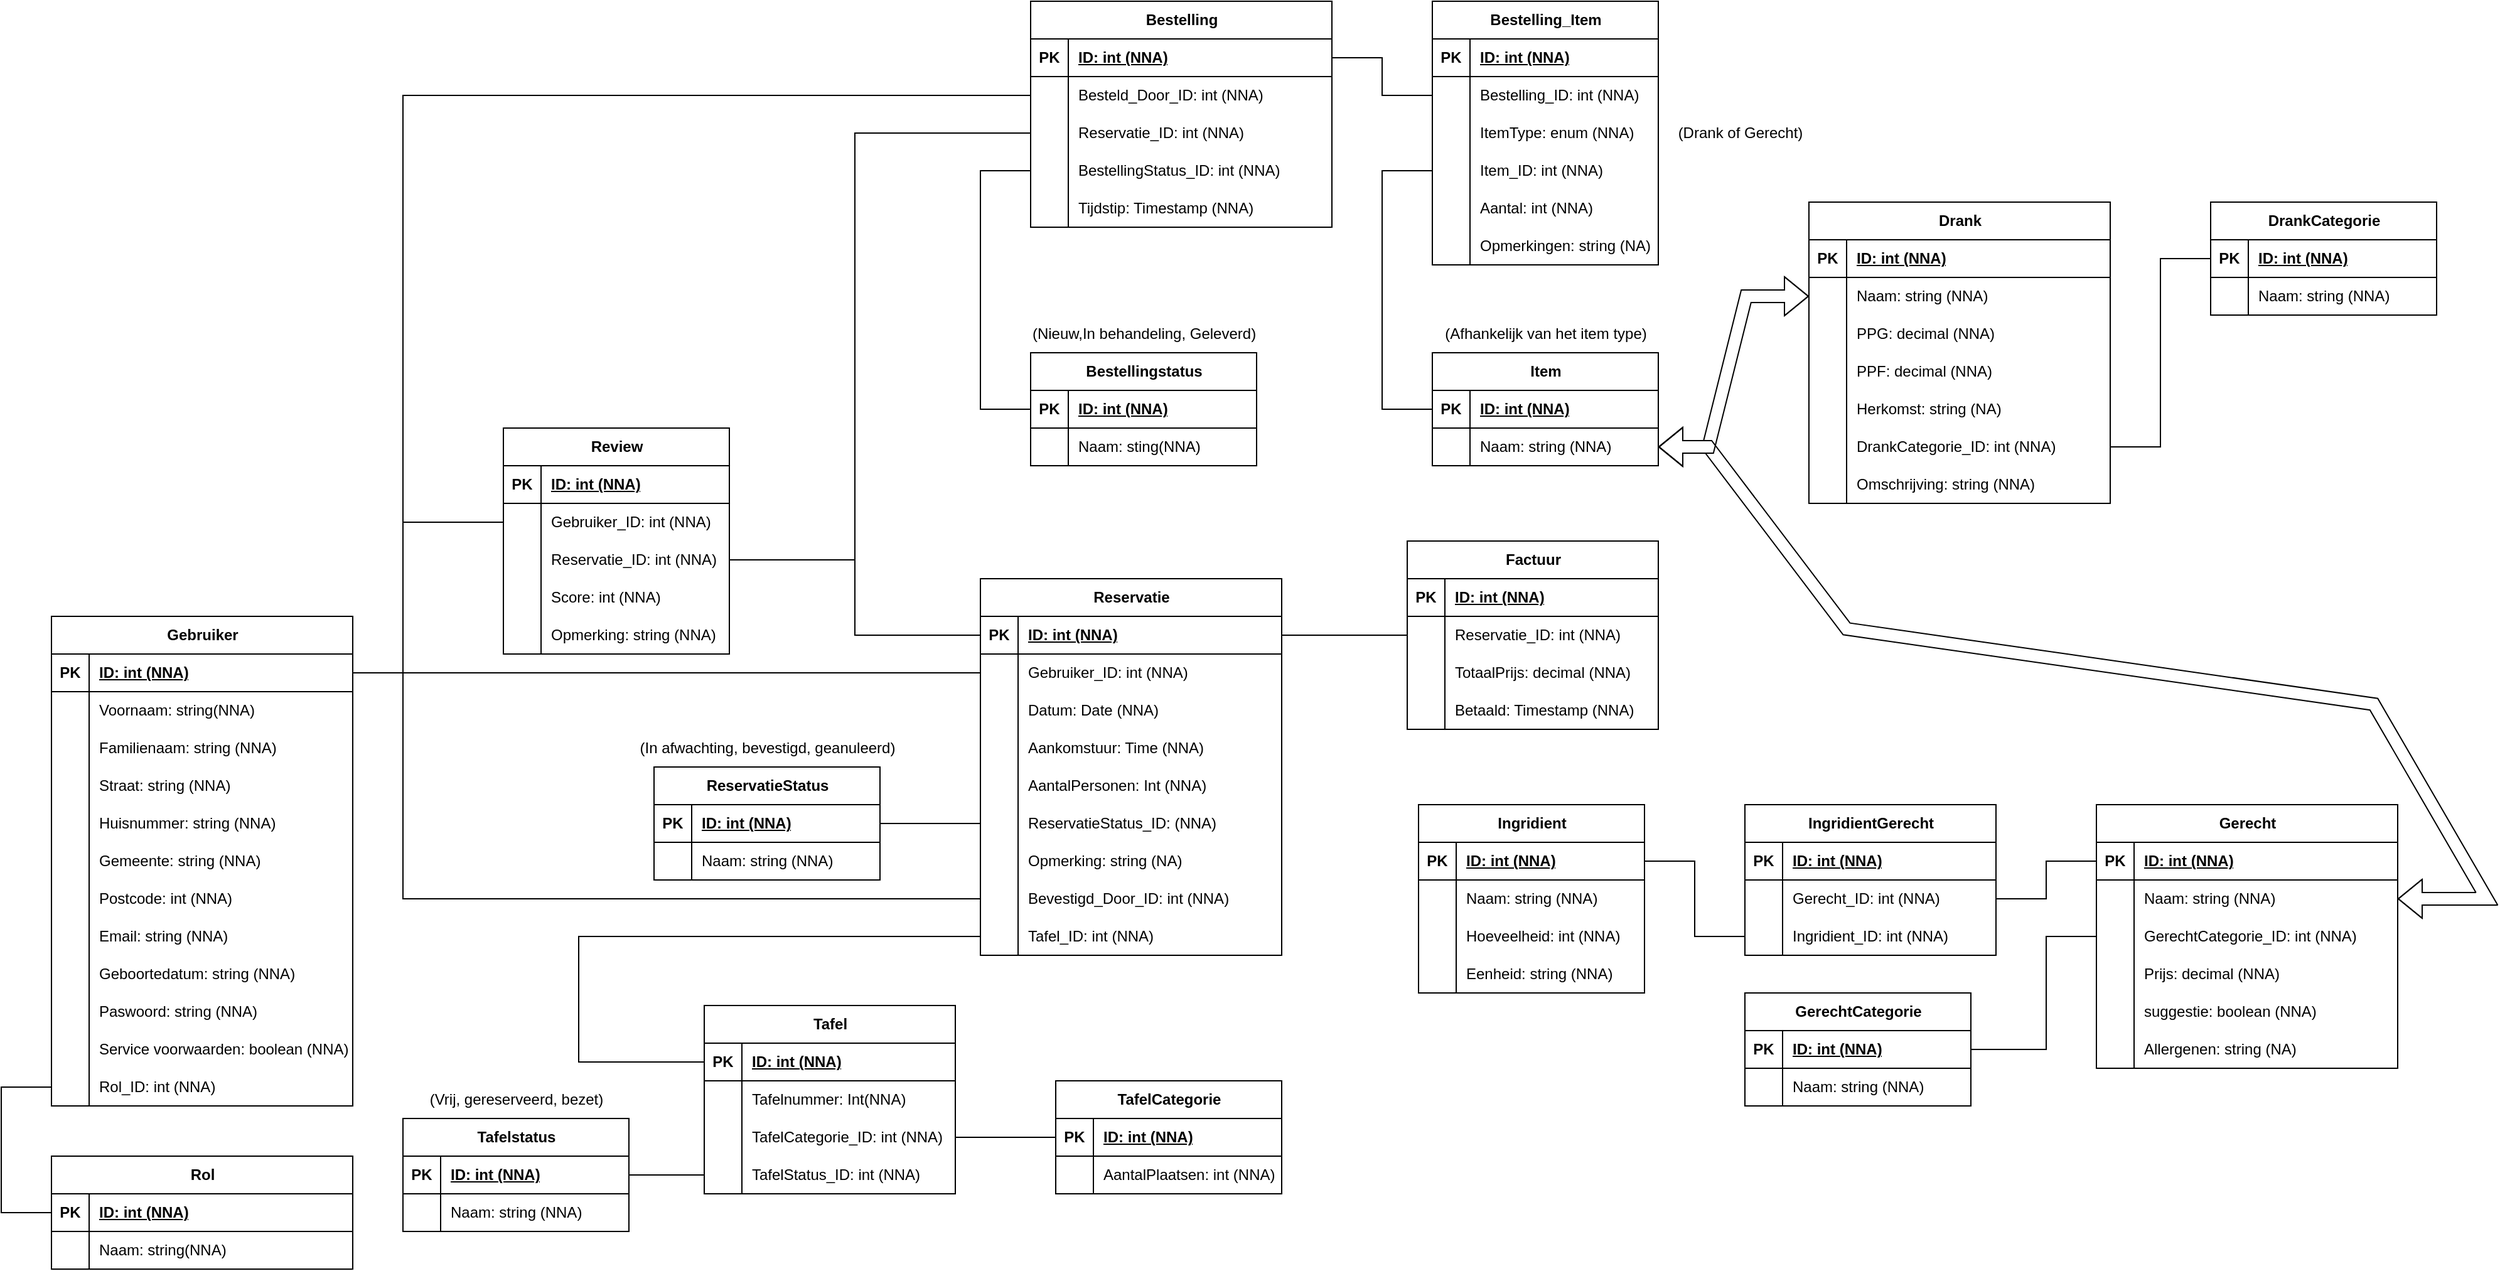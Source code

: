 <mxfile version="21.2.8" type="device">
  <diagram name="Pagina-1" id="utRvQyXZvwXr0YxzHtb-">
    <mxGraphModel dx="2314" dy="2023" grid="1" gridSize="10" guides="1" tooltips="1" connect="1" arrows="1" fold="1" page="1" pageScale="1" pageWidth="1169" pageHeight="827" math="0" shadow="0">
      <root>
        <mxCell id="0" />
        <mxCell id="1" parent="0" />
        <mxCell id="XVlqbQH6gUZl8iR67mue-1" value="Gebruiker" style="shape=table;startSize=30;container=1;collapsible=1;childLayout=tableLayout;fixedRows=1;rowLines=0;fontStyle=1;align=center;resizeLast=1;html=1;" vertex="1" parent="1">
          <mxGeometry x="80" y="10" width="240" height="390" as="geometry" />
        </mxCell>
        <mxCell id="XVlqbQH6gUZl8iR67mue-2" value="" style="shape=tableRow;horizontal=0;startSize=0;swimlaneHead=0;swimlaneBody=0;fillColor=none;collapsible=0;dropTarget=0;points=[[0,0.5],[1,0.5]];portConstraint=eastwest;top=0;left=0;right=0;bottom=1;" vertex="1" parent="XVlqbQH6gUZl8iR67mue-1">
          <mxGeometry y="30" width="240" height="30" as="geometry" />
        </mxCell>
        <mxCell id="XVlqbQH6gUZl8iR67mue-3" value="PK" style="shape=partialRectangle;connectable=0;fillColor=none;top=0;left=0;bottom=0;right=0;fontStyle=1;overflow=hidden;whiteSpace=wrap;html=1;" vertex="1" parent="XVlqbQH6gUZl8iR67mue-2">
          <mxGeometry width="30" height="30" as="geometry">
            <mxRectangle width="30" height="30" as="alternateBounds" />
          </mxGeometry>
        </mxCell>
        <mxCell id="XVlqbQH6gUZl8iR67mue-4" value="ID: int (NNA)" style="shape=partialRectangle;connectable=0;fillColor=none;top=0;left=0;bottom=0;right=0;align=left;spacingLeft=6;fontStyle=5;overflow=hidden;whiteSpace=wrap;html=1;" vertex="1" parent="XVlqbQH6gUZl8iR67mue-2">
          <mxGeometry x="30" width="210" height="30" as="geometry">
            <mxRectangle width="210" height="30" as="alternateBounds" />
          </mxGeometry>
        </mxCell>
        <mxCell id="XVlqbQH6gUZl8iR67mue-5" value="" style="shape=tableRow;horizontal=0;startSize=0;swimlaneHead=0;swimlaneBody=0;fillColor=none;collapsible=0;dropTarget=0;points=[[0,0.5],[1,0.5]];portConstraint=eastwest;top=0;left=0;right=0;bottom=0;" vertex="1" parent="XVlqbQH6gUZl8iR67mue-1">
          <mxGeometry y="60" width="240" height="30" as="geometry" />
        </mxCell>
        <mxCell id="XVlqbQH6gUZl8iR67mue-6" value="" style="shape=partialRectangle;connectable=0;fillColor=none;top=0;left=0;bottom=0;right=0;editable=1;overflow=hidden;whiteSpace=wrap;html=1;" vertex="1" parent="XVlqbQH6gUZl8iR67mue-5">
          <mxGeometry width="30" height="30" as="geometry">
            <mxRectangle width="30" height="30" as="alternateBounds" />
          </mxGeometry>
        </mxCell>
        <mxCell id="XVlqbQH6gUZl8iR67mue-7" value="Voornaam: string(NNA)" style="shape=partialRectangle;connectable=0;fillColor=none;top=0;left=0;bottom=0;right=0;align=left;spacingLeft=6;overflow=hidden;whiteSpace=wrap;html=1;" vertex="1" parent="XVlqbQH6gUZl8iR67mue-5">
          <mxGeometry x="30" width="210" height="30" as="geometry">
            <mxRectangle width="210" height="30" as="alternateBounds" />
          </mxGeometry>
        </mxCell>
        <mxCell id="XVlqbQH6gUZl8iR67mue-8" value="" style="shape=tableRow;horizontal=0;startSize=0;swimlaneHead=0;swimlaneBody=0;fillColor=none;collapsible=0;dropTarget=0;points=[[0,0.5],[1,0.5]];portConstraint=eastwest;top=0;left=0;right=0;bottom=0;" vertex="1" parent="XVlqbQH6gUZl8iR67mue-1">
          <mxGeometry y="90" width="240" height="30" as="geometry" />
        </mxCell>
        <mxCell id="XVlqbQH6gUZl8iR67mue-9" value="" style="shape=partialRectangle;connectable=0;fillColor=none;top=0;left=0;bottom=0;right=0;editable=1;overflow=hidden;whiteSpace=wrap;html=1;" vertex="1" parent="XVlqbQH6gUZl8iR67mue-8">
          <mxGeometry width="30" height="30" as="geometry">
            <mxRectangle width="30" height="30" as="alternateBounds" />
          </mxGeometry>
        </mxCell>
        <mxCell id="XVlqbQH6gUZl8iR67mue-10" value="Familienaam: string (NNA)" style="shape=partialRectangle;connectable=0;fillColor=none;top=0;left=0;bottom=0;right=0;align=left;spacingLeft=6;overflow=hidden;whiteSpace=wrap;html=1;" vertex="1" parent="XVlqbQH6gUZl8iR67mue-8">
          <mxGeometry x="30" width="210" height="30" as="geometry">
            <mxRectangle width="210" height="30" as="alternateBounds" />
          </mxGeometry>
        </mxCell>
        <mxCell id="XVlqbQH6gUZl8iR67mue-11" value="" style="shape=tableRow;horizontal=0;startSize=0;swimlaneHead=0;swimlaneBody=0;fillColor=none;collapsible=0;dropTarget=0;points=[[0,0.5],[1,0.5]];portConstraint=eastwest;top=0;left=0;right=0;bottom=0;" vertex="1" parent="XVlqbQH6gUZl8iR67mue-1">
          <mxGeometry y="120" width="240" height="30" as="geometry" />
        </mxCell>
        <mxCell id="XVlqbQH6gUZl8iR67mue-12" value="" style="shape=partialRectangle;connectable=0;fillColor=none;top=0;left=0;bottom=0;right=0;editable=1;overflow=hidden;whiteSpace=wrap;html=1;" vertex="1" parent="XVlqbQH6gUZl8iR67mue-11">
          <mxGeometry width="30" height="30" as="geometry">
            <mxRectangle width="30" height="30" as="alternateBounds" />
          </mxGeometry>
        </mxCell>
        <mxCell id="XVlqbQH6gUZl8iR67mue-13" value="Straat: string (NNA)" style="shape=partialRectangle;connectable=0;fillColor=none;top=0;left=0;bottom=0;right=0;align=left;spacingLeft=6;overflow=hidden;whiteSpace=wrap;html=1;" vertex="1" parent="XVlqbQH6gUZl8iR67mue-11">
          <mxGeometry x="30" width="210" height="30" as="geometry">
            <mxRectangle width="210" height="30" as="alternateBounds" />
          </mxGeometry>
        </mxCell>
        <mxCell id="XVlqbQH6gUZl8iR67mue-14" value="" style="shape=tableRow;horizontal=0;startSize=0;swimlaneHead=0;swimlaneBody=0;fillColor=none;collapsible=0;dropTarget=0;points=[[0,0.5],[1,0.5]];portConstraint=eastwest;top=0;left=0;right=0;bottom=0;" vertex="1" parent="XVlqbQH6gUZl8iR67mue-1">
          <mxGeometry y="150" width="240" height="30" as="geometry" />
        </mxCell>
        <mxCell id="XVlqbQH6gUZl8iR67mue-15" value="" style="shape=partialRectangle;connectable=0;fillColor=none;top=0;left=0;bottom=0;right=0;editable=1;overflow=hidden;whiteSpace=wrap;html=1;" vertex="1" parent="XVlqbQH6gUZl8iR67mue-14">
          <mxGeometry width="30" height="30" as="geometry">
            <mxRectangle width="30" height="30" as="alternateBounds" />
          </mxGeometry>
        </mxCell>
        <mxCell id="XVlqbQH6gUZl8iR67mue-16" value="Huisnummer: string (NNA)" style="shape=partialRectangle;connectable=0;fillColor=none;top=0;left=0;bottom=0;right=0;align=left;spacingLeft=6;overflow=hidden;whiteSpace=wrap;html=1;" vertex="1" parent="XVlqbQH6gUZl8iR67mue-14">
          <mxGeometry x="30" width="210" height="30" as="geometry">
            <mxRectangle width="210" height="30" as="alternateBounds" />
          </mxGeometry>
        </mxCell>
        <mxCell id="XVlqbQH6gUZl8iR67mue-17" value="" style="shape=tableRow;horizontal=0;startSize=0;swimlaneHead=0;swimlaneBody=0;fillColor=none;collapsible=0;dropTarget=0;points=[[0,0.5],[1,0.5]];portConstraint=eastwest;top=0;left=0;right=0;bottom=0;" vertex="1" parent="XVlqbQH6gUZl8iR67mue-1">
          <mxGeometry y="180" width="240" height="30" as="geometry" />
        </mxCell>
        <mxCell id="XVlqbQH6gUZl8iR67mue-18" value="" style="shape=partialRectangle;connectable=0;fillColor=none;top=0;left=0;bottom=0;right=0;editable=1;overflow=hidden;whiteSpace=wrap;html=1;" vertex="1" parent="XVlqbQH6gUZl8iR67mue-17">
          <mxGeometry width="30" height="30" as="geometry">
            <mxRectangle width="30" height="30" as="alternateBounds" />
          </mxGeometry>
        </mxCell>
        <mxCell id="XVlqbQH6gUZl8iR67mue-19" value="Gemeente: string (NNA)" style="shape=partialRectangle;connectable=0;fillColor=none;top=0;left=0;bottom=0;right=0;align=left;spacingLeft=6;overflow=hidden;whiteSpace=wrap;html=1;" vertex="1" parent="XVlqbQH6gUZl8iR67mue-17">
          <mxGeometry x="30" width="210" height="30" as="geometry">
            <mxRectangle width="210" height="30" as="alternateBounds" />
          </mxGeometry>
        </mxCell>
        <mxCell id="XVlqbQH6gUZl8iR67mue-20" value="" style="shape=tableRow;horizontal=0;startSize=0;swimlaneHead=0;swimlaneBody=0;fillColor=none;collapsible=0;dropTarget=0;points=[[0,0.5],[1,0.5]];portConstraint=eastwest;top=0;left=0;right=0;bottom=0;" vertex="1" parent="XVlqbQH6gUZl8iR67mue-1">
          <mxGeometry y="210" width="240" height="30" as="geometry" />
        </mxCell>
        <mxCell id="XVlqbQH6gUZl8iR67mue-21" value="" style="shape=partialRectangle;connectable=0;fillColor=none;top=0;left=0;bottom=0;right=0;editable=1;overflow=hidden;whiteSpace=wrap;html=1;" vertex="1" parent="XVlqbQH6gUZl8iR67mue-20">
          <mxGeometry width="30" height="30" as="geometry">
            <mxRectangle width="30" height="30" as="alternateBounds" />
          </mxGeometry>
        </mxCell>
        <mxCell id="XVlqbQH6gUZl8iR67mue-22" value="Postcode: int (NNA)" style="shape=partialRectangle;connectable=0;fillColor=none;top=0;left=0;bottom=0;right=0;align=left;spacingLeft=6;overflow=hidden;whiteSpace=wrap;html=1;" vertex="1" parent="XVlqbQH6gUZl8iR67mue-20">
          <mxGeometry x="30" width="210" height="30" as="geometry">
            <mxRectangle width="210" height="30" as="alternateBounds" />
          </mxGeometry>
        </mxCell>
        <mxCell id="XVlqbQH6gUZl8iR67mue-23" value="" style="shape=tableRow;horizontal=0;startSize=0;swimlaneHead=0;swimlaneBody=0;fillColor=none;collapsible=0;dropTarget=0;points=[[0,0.5],[1,0.5]];portConstraint=eastwest;top=0;left=0;right=0;bottom=0;" vertex="1" parent="XVlqbQH6gUZl8iR67mue-1">
          <mxGeometry y="240" width="240" height="30" as="geometry" />
        </mxCell>
        <mxCell id="XVlqbQH6gUZl8iR67mue-24" value="" style="shape=partialRectangle;connectable=0;fillColor=none;top=0;left=0;bottom=0;right=0;editable=1;overflow=hidden;whiteSpace=wrap;html=1;" vertex="1" parent="XVlqbQH6gUZl8iR67mue-23">
          <mxGeometry width="30" height="30" as="geometry">
            <mxRectangle width="30" height="30" as="alternateBounds" />
          </mxGeometry>
        </mxCell>
        <mxCell id="XVlqbQH6gUZl8iR67mue-25" value="Email: string (NNA)" style="shape=partialRectangle;connectable=0;fillColor=none;top=0;left=0;bottom=0;right=0;align=left;spacingLeft=6;overflow=hidden;whiteSpace=wrap;html=1;" vertex="1" parent="XVlqbQH6gUZl8iR67mue-23">
          <mxGeometry x="30" width="210" height="30" as="geometry">
            <mxRectangle width="210" height="30" as="alternateBounds" />
          </mxGeometry>
        </mxCell>
        <mxCell id="XVlqbQH6gUZl8iR67mue-26" value="" style="shape=tableRow;horizontal=0;startSize=0;swimlaneHead=0;swimlaneBody=0;fillColor=none;collapsible=0;dropTarget=0;points=[[0,0.5],[1,0.5]];portConstraint=eastwest;top=0;left=0;right=0;bottom=0;" vertex="1" parent="XVlqbQH6gUZl8iR67mue-1">
          <mxGeometry y="270" width="240" height="30" as="geometry" />
        </mxCell>
        <mxCell id="XVlqbQH6gUZl8iR67mue-27" value="" style="shape=partialRectangle;connectable=0;fillColor=none;top=0;left=0;bottom=0;right=0;editable=1;overflow=hidden;whiteSpace=wrap;html=1;" vertex="1" parent="XVlqbQH6gUZl8iR67mue-26">
          <mxGeometry width="30" height="30" as="geometry">
            <mxRectangle width="30" height="30" as="alternateBounds" />
          </mxGeometry>
        </mxCell>
        <mxCell id="XVlqbQH6gUZl8iR67mue-28" value="Geboortedatum: string (NNA)" style="shape=partialRectangle;connectable=0;fillColor=none;top=0;left=0;bottom=0;right=0;align=left;spacingLeft=6;overflow=hidden;whiteSpace=wrap;html=1;" vertex="1" parent="XVlqbQH6gUZl8iR67mue-26">
          <mxGeometry x="30" width="210" height="30" as="geometry">
            <mxRectangle width="210" height="30" as="alternateBounds" />
          </mxGeometry>
        </mxCell>
        <mxCell id="XVlqbQH6gUZl8iR67mue-29" value="" style="shape=tableRow;horizontal=0;startSize=0;swimlaneHead=0;swimlaneBody=0;fillColor=none;collapsible=0;dropTarget=0;points=[[0,0.5],[1,0.5]];portConstraint=eastwest;top=0;left=0;right=0;bottom=0;" vertex="1" parent="XVlqbQH6gUZl8iR67mue-1">
          <mxGeometry y="300" width="240" height="30" as="geometry" />
        </mxCell>
        <mxCell id="XVlqbQH6gUZl8iR67mue-30" value="" style="shape=partialRectangle;connectable=0;fillColor=none;top=0;left=0;bottom=0;right=0;editable=1;overflow=hidden;whiteSpace=wrap;html=1;" vertex="1" parent="XVlqbQH6gUZl8iR67mue-29">
          <mxGeometry width="30" height="30" as="geometry">
            <mxRectangle width="30" height="30" as="alternateBounds" />
          </mxGeometry>
        </mxCell>
        <mxCell id="XVlqbQH6gUZl8iR67mue-31" value="Paswoord: string (NNA)" style="shape=partialRectangle;connectable=0;fillColor=none;top=0;left=0;bottom=0;right=0;align=left;spacingLeft=6;overflow=hidden;whiteSpace=wrap;html=1;" vertex="1" parent="XVlqbQH6gUZl8iR67mue-29">
          <mxGeometry x="30" width="210" height="30" as="geometry">
            <mxRectangle width="210" height="30" as="alternateBounds" />
          </mxGeometry>
        </mxCell>
        <mxCell id="XVlqbQH6gUZl8iR67mue-32" value="" style="shape=tableRow;horizontal=0;startSize=0;swimlaneHead=0;swimlaneBody=0;fillColor=none;collapsible=0;dropTarget=0;points=[[0,0.5],[1,0.5]];portConstraint=eastwest;top=0;left=0;right=0;bottom=0;" vertex="1" parent="XVlqbQH6gUZl8iR67mue-1">
          <mxGeometry y="330" width="240" height="30" as="geometry" />
        </mxCell>
        <mxCell id="XVlqbQH6gUZl8iR67mue-33" value="" style="shape=partialRectangle;connectable=0;fillColor=none;top=0;left=0;bottom=0;right=0;editable=1;overflow=hidden;whiteSpace=wrap;html=1;" vertex="1" parent="XVlqbQH6gUZl8iR67mue-32">
          <mxGeometry width="30" height="30" as="geometry">
            <mxRectangle width="30" height="30" as="alternateBounds" />
          </mxGeometry>
        </mxCell>
        <mxCell id="XVlqbQH6gUZl8iR67mue-34" value="Service voorwaarden: boolean (NNA)" style="shape=partialRectangle;connectable=0;fillColor=none;top=0;left=0;bottom=0;right=0;align=left;spacingLeft=6;overflow=hidden;whiteSpace=wrap;html=1;" vertex="1" parent="XVlqbQH6gUZl8iR67mue-32">
          <mxGeometry x="30" width="210" height="30" as="geometry">
            <mxRectangle width="210" height="30" as="alternateBounds" />
          </mxGeometry>
        </mxCell>
        <mxCell id="XVlqbQH6gUZl8iR67mue-119" value="" style="shape=tableRow;horizontal=0;startSize=0;swimlaneHead=0;swimlaneBody=0;fillColor=none;collapsible=0;dropTarget=0;points=[[0,0.5],[1,0.5]];portConstraint=eastwest;top=0;left=0;right=0;bottom=0;" vertex="1" parent="XVlqbQH6gUZl8iR67mue-1">
          <mxGeometry y="360" width="240" height="30" as="geometry" />
        </mxCell>
        <mxCell id="XVlqbQH6gUZl8iR67mue-120" value="" style="shape=partialRectangle;connectable=0;fillColor=none;top=0;left=0;bottom=0;right=0;editable=1;overflow=hidden;whiteSpace=wrap;html=1;" vertex="1" parent="XVlqbQH6gUZl8iR67mue-119">
          <mxGeometry width="30" height="30" as="geometry">
            <mxRectangle width="30" height="30" as="alternateBounds" />
          </mxGeometry>
        </mxCell>
        <mxCell id="XVlqbQH6gUZl8iR67mue-121" value="Rol_ID: int (NNA)" style="shape=partialRectangle;connectable=0;fillColor=none;top=0;left=0;bottom=0;right=0;align=left;spacingLeft=6;overflow=hidden;whiteSpace=wrap;html=1;" vertex="1" parent="XVlqbQH6gUZl8iR67mue-119">
          <mxGeometry x="30" width="210" height="30" as="geometry">
            <mxRectangle width="210" height="30" as="alternateBounds" />
          </mxGeometry>
        </mxCell>
        <mxCell id="XVlqbQH6gUZl8iR67mue-35" value="Drank" style="shape=table;startSize=30;container=1;collapsible=1;childLayout=tableLayout;fixedRows=1;rowLines=0;fontStyle=1;align=center;resizeLast=1;html=1;" vertex="1" parent="1">
          <mxGeometry x="1480" y="-320" width="240" height="240" as="geometry" />
        </mxCell>
        <mxCell id="XVlqbQH6gUZl8iR67mue-36" value="" style="shape=tableRow;horizontal=0;startSize=0;swimlaneHead=0;swimlaneBody=0;fillColor=none;collapsible=0;dropTarget=0;points=[[0,0.5],[1,0.5]];portConstraint=eastwest;top=0;left=0;right=0;bottom=1;" vertex="1" parent="XVlqbQH6gUZl8iR67mue-35">
          <mxGeometry y="30" width="240" height="30" as="geometry" />
        </mxCell>
        <mxCell id="XVlqbQH6gUZl8iR67mue-37" value="PK" style="shape=partialRectangle;connectable=0;fillColor=none;top=0;left=0;bottom=0;right=0;fontStyle=1;overflow=hidden;whiteSpace=wrap;html=1;" vertex="1" parent="XVlqbQH6gUZl8iR67mue-36">
          <mxGeometry width="30" height="30" as="geometry">
            <mxRectangle width="30" height="30" as="alternateBounds" />
          </mxGeometry>
        </mxCell>
        <mxCell id="XVlqbQH6gUZl8iR67mue-38" value="ID: int (NNA)" style="shape=partialRectangle;connectable=0;fillColor=none;top=0;left=0;bottom=0;right=0;align=left;spacingLeft=6;fontStyle=5;overflow=hidden;whiteSpace=wrap;html=1;" vertex="1" parent="XVlqbQH6gUZl8iR67mue-36">
          <mxGeometry x="30" width="210" height="30" as="geometry">
            <mxRectangle width="210" height="30" as="alternateBounds" />
          </mxGeometry>
        </mxCell>
        <mxCell id="XVlqbQH6gUZl8iR67mue-39" value="" style="shape=tableRow;horizontal=0;startSize=0;swimlaneHead=0;swimlaneBody=0;fillColor=none;collapsible=0;dropTarget=0;points=[[0,0.5],[1,0.5]];portConstraint=eastwest;top=0;left=0;right=0;bottom=0;" vertex="1" parent="XVlqbQH6gUZl8iR67mue-35">
          <mxGeometry y="60" width="240" height="30" as="geometry" />
        </mxCell>
        <mxCell id="XVlqbQH6gUZl8iR67mue-40" value="" style="shape=partialRectangle;connectable=0;fillColor=none;top=0;left=0;bottom=0;right=0;editable=1;overflow=hidden;whiteSpace=wrap;html=1;" vertex="1" parent="XVlqbQH6gUZl8iR67mue-39">
          <mxGeometry width="30" height="30" as="geometry">
            <mxRectangle width="30" height="30" as="alternateBounds" />
          </mxGeometry>
        </mxCell>
        <mxCell id="XVlqbQH6gUZl8iR67mue-41" value="Naam: string (NNA)" style="shape=partialRectangle;connectable=0;fillColor=none;top=0;left=0;bottom=0;right=0;align=left;spacingLeft=6;overflow=hidden;whiteSpace=wrap;html=1;" vertex="1" parent="XVlqbQH6gUZl8iR67mue-39">
          <mxGeometry x="30" width="210" height="30" as="geometry">
            <mxRectangle width="210" height="30" as="alternateBounds" />
          </mxGeometry>
        </mxCell>
        <mxCell id="XVlqbQH6gUZl8iR67mue-42" value="" style="shape=tableRow;horizontal=0;startSize=0;swimlaneHead=0;swimlaneBody=0;fillColor=none;collapsible=0;dropTarget=0;points=[[0,0.5],[1,0.5]];portConstraint=eastwest;top=0;left=0;right=0;bottom=0;" vertex="1" parent="XVlqbQH6gUZl8iR67mue-35">
          <mxGeometry y="90" width="240" height="30" as="geometry" />
        </mxCell>
        <mxCell id="XVlqbQH6gUZl8iR67mue-43" value="" style="shape=partialRectangle;connectable=0;fillColor=none;top=0;left=0;bottom=0;right=0;editable=1;overflow=hidden;whiteSpace=wrap;html=1;" vertex="1" parent="XVlqbQH6gUZl8iR67mue-42">
          <mxGeometry width="30" height="30" as="geometry">
            <mxRectangle width="30" height="30" as="alternateBounds" />
          </mxGeometry>
        </mxCell>
        <mxCell id="XVlqbQH6gUZl8iR67mue-44" value="PPG: decimal (NNA)" style="shape=partialRectangle;connectable=0;fillColor=none;top=0;left=0;bottom=0;right=0;align=left;spacingLeft=6;overflow=hidden;whiteSpace=wrap;html=1;" vertex="1" parent="XVlqbQH6gUZl8iR67mue-42">
          <mxGeometry x="30" width="210" height="30" as="geometry">
            <mxRectangle width="210" height="30" as="alternateBounds" />
          </mxGeometry>
        </mxCell>
        <mxCell id="XVlqbQH6gUZl8iR67mue-45" value="" style="shape=tableRow;horizontal=0;startSize=0;swimlaneHead=0;swimlaneBody=0;fillColor=none;collapsible=0;dropTarget=0;points=[[0,0.5],[1,0.5]];portConstraint=eastwest;top=0;left=0;right=0;bottom=0;" vertex="1" parent="XVlqbQH6gUZl8iR67mue-35">
          <mxGeometry y="120" width="240" height="30" as="geometry" />
        </mxCell>
        <mxCell id="XVlqbQH6gUZl8iR67mue-46" value="" style="shape=partialRectangle;connectable=0;fillColor=none;top=0;left=0;bottom=0;right=0;editable=1;overflow=hidden;whiteSpace=wrap;html=1;" vertex="1" parent="XVlqbQH6gUZl8iR67mue-45">
          <mxGeometry width="30" height="30" as="geometry">
            <mxRectangle width="30" height="30" as="alternateBounds" />
          </mxGeometry>
        </mxCell>
        <mxCell id="XVlqbQH6gUZl8iR67mue-47" value="PPF: decimal (NNA)" style="shape=partialRectangle;connectable=0;fillColor=none;top=0;left=0;bottom=0;right=0;align=left;spacingLeft=6;overflow=hidden;whiteSpace=wrap;html=1;" vertex="1" parent="XVlqbQH6gUZl8iR67mue-45">
          <mxGeometry x="30" width="210" height="30" as="geometry">
            <mxRectangle width="210" height="30" as="alternateBounds" />
          </mxGeometry>
        </mxCell>
        <mxCell id="XVlqbQH6gUZl8iR67mue-48" value="" style="shape=tableRow;horizontal=0;startSize=0;swimlaneHead=0;swimlaneBody=0;fillColor=none;collapsible=0;dropTarget=0;points=[[0,0.5],[1,0.5]];portConstraint=eastwest;top=0;left=0;right=0;bottom=0;" vertex="1" parent="XVlqbQH6gUZl8iR67mue-35">
          <mxGeometry y="150" width="240" height="30" as="geometry" />
        </mxCell>
        <mxCell id="XVlqbQH6gUZl8iR67mue-49" value="" style="shape=partialRectangle;connectable=0;fillColor=none;top=0;left=0;bottom=0;right=0;editable=1;overflow=hidden;whiteSpace=wrap;html=1;" vertex="1" parent="XVlqbQH6gUZl8iR67mue-48">
          <mxGeometry width="30" height="30" as="geometry">
            <mxRectangle width="30" height="30" as="alternateBounds" />
          </mxGeometry>
        </mxCell>
        <mxCell id="XVlqbQH6gUZl8iR67mue-50" value="Herkomst: string (NA)" style="shape=partialRectangle;connectable=0;fillColor=none;top=0;left=0;bottom=0;right=0;align=left;spacingLeft=6;overflow=hidden;whiteSpace=wrap;html=1;" vertex="1" parent="XVlqbQH6gUZl8iR67mue-48">
          <mxGeometry x="30" width="210" height="30" as="geometry">
            <mxRectangle width="210" height="30" as="alternateBounds" />
          </mxGeometry>
        </mxCell>
        <mxCell id="XVlqbQH6gUZl8iR67mue-51" value="" style="shape=tableRow;horizontal=0;startSize=0;swimlaneHead=0;swimlaneBody=0;fillColor=none;collapsible=0;dropTarget=0;points=[[0,0.5],[1,0.5]];portConstraint=eastwest;top=0;left=0;right=0;bottom=0;" vertex="1" parent="XVlqbQH6gUZl8iR67mue-35">
          <mxGeometry y="180" width="240" height="30" as="geometry" />
        </mxCell>
        <mxCell id="XVlqbQH6gUZl8iR67mue-52" value="" style="shape=partialRectangle;connectable=0;fillColor=none;top=0;left=0;bottom=0;right=0;editable=1;overflow=hidden;whiteSpace=wrap;html=1;" vertex="1" parent="XVlqbQH6gUZl8iR67mue-51">
          <mxGeometry width="30" height="30" as="geometry">
            <mxRectangle width="30" height="30" as="alternateBounds" />
          </mxGeometry>
        </mxCell>
        <mxCell id="XVlqbQH6gUZl8iR67mue-53" value="DrankCategorie_ID: int (NNA)" style="shape=partialRectangle;connectable=0;fillColor=none;top=0;left=0;bottom=0;right=0;align=left;spacingLeft=6;overflow=hidden;whiteSpace=wrap;html=1;" vertex="1" parent="XVlqbQH6gUZl8iR67mue-51">
          <mxGeometry x="30" width="210" height="30" as="geometry">
            <mxRectangle width="210" height="30" as="alternateBounds" />
          </mxGeometry>
        </mxCell>
        <mxCell id="XVlqbQH6gUZl8iR67mue-54" value="" style="shape=tableRow;horizontal=0;startSize=0;swimlaneHead=0;swimlaneBody=0;fillColor=none;collapsible=0;dropTarget=0;points=[[0,0.5],[1,0.5]];portConstraint=eastwest;top=0;left=0;right=0;bottom=0;" vertex="1" parent="XVlqbQH6gUZl8iR67mue-35">
          <mxGeometry y="210" width="240" height="30" as="geometry" />
        </mxCell>
        <mxCell id="XVlqbQH6gUZl8iR67mue-55" value="" style="shape=partialRectangle;connectable=0;fillColor=none;top=0;left=0;bottom=0;right=0;editable=1;overflow=hidden;whiteSpace=wrap;html=1;" vertex="1" parent="XVlqbQH6gUZl8iR67mue-54">
          <mxGeometry width="30" height="30" as="geometry">
            <mxRectangle width="30" height="30" as="alternateBounds" />
          </mxGeometry>
        </mxCell>
        <mxCell id="XVlqbQH6gUZl8iR67mue-56" value="Omschrijving: string (NNA)" style="shape=partialRectangle;connectable=0;fillColor=none;top=0;left=0;bottom=0;right=0;align=left;spacingLeft=6;overflow=hidden;whiteSpace=wrap;html=1;" vertex="1" parent="XVlqbQH6gUZl8iR67mue-54">
          <mxGeometry x="30" width="210" height="30" as="geometry">
            <mxRectangle width="210" height="30" as="alternateBounds" />
          </mxGeometry>
        </mxCell>
        <mxCell id="XVlqbQH6gUZl8iR67mue-57" value="DrankCategorie" style="shape=table;startSize=30;container=1;collapsible=1;childLayout=tableLayout;fixedRows=1;rowLines=0;fontStyle=1;align=center;resizeLast=1;html=1;" vertex="1" parent="1">
          <mxGeometry x="1800" y="-320" width="180" height="90" as="geometry" />
        </mxCell>
        <mxCell id="XVlqbQH6gUZl8iR67mue-58" value="" style="shape=tableRow;horizontal=0;startSize=0;swimlaneHead=0;swimlaneBody=0;fillColor=none;collapsible=0;dropTarget=0;points=[[0,0.5],[1,0.5]];portConstraint=eastwest;top=0;left=0;right=0;bottom=1;" vertex="1" parent="XVlqbQH6gUZl8iR67mue-57">
          <mxGeometry y="30" width="180" height="30" as="geometry" />
        </mxCell>
        <mxCell id="XVlqbQH6gUZl8iR67mue-59" value="PK" style="shape=partialRectangle;connectable=0;fillColor=none;top=0;left=0;bottom=0;right=0;fontStyle=1;overflow=hidden;whiteSpace=wrap;html=1;" vertex="1" parent="XVlqbQH6gUZl8iR67mue-58">
          <mxGeometry width="30" height="30" as="geometry">
            <mxRectangle width="30" height="30" as="alternateBounds" />
          </mxGeometry>
        </mxCell>
        <mxCell id="XVlqbQH6gUZl8iR67mue-60" value="ID: int (NNA)" style="shape=partialRectangle;connectable=0;fillColor=none;top=0;left=0;bottom=0;right=0;align=left;spacingLeft=6;fontStyle=5;overflow=hidden;whiteSpace=wrap;html=1;" vertex="1" parent="XVlqbQH6gUZl8iR67mue-58">
          <mxGeometry x="30" width="150" height="30" as="geometry">
            <mxRectangle width="150" height="30" as="alternateBounds" />
          </mxGeometry>
        </mxCell>
        <mxCell id="XVlqbQH6gUZl8iR67mue-61" value="" style="shape=tableRow;horizontal=0;startSize=0;swimlaneHead=0;swimlaneBody=0;fillColor=none;collapsible=0;dropTarget=0;points=[[0,0.5],[1,0.5]];portConstraint=eastwest;top=0;left=0;right=0;bottom=0;" vertex="1" parent="XVlqbQH6gUZl8iR67mue-57">
          <mxGeometry y="60" width="180" height="30" as="geometry" />
        </mxCell>
        <mxCell id="XVlqbQH6gUZl8iR67mue-62" value="" style="shape=partialRectangle;connectable=0;fillColor=none;top=0;left=0;bottom=0;right=0;editable=1;overflow=hidden;whiteSpace=wrap;html=1;" vertex="1" parent="XVlqbQH6gUZl8iR67mue-61">
          <mxGeometry width="30" height="30" as="geometry">
            <mxRectangle width="30" height="30" as="alternateBounds" />
          </mxGeometry>
        </mxCell>
        <mxCell id="XVlqbQH6gUZl8iR67mue-63" value="Naam: string (NNA)" style="shape=partialRectangle;connectable=0;fillColor=none;top=0;left=0;bottom=0;right=0;align=left;spacingLeft=6;overflow=hidden;whiteSpace=wrap;html=1;" vertex="1" parent="XVlqbQH6gUZl8iR67mue-61">
          <mxGeometry x="30" width="150" height="30" as="geometry">
            <mxRectangle width="150" height="30" as="alternateBounds" />
          </mxGeometry>
        </mxCell>
        <mxCell id="XVlqbQH6gUZl8iR67mue-70" value="Gerecht" style="shape=table;startSize=30;container=1;collapsible=1;childLayout=tableLayout;fixedRows=1;rowLines=0;fontStyle=1;align=center;resizeLast=1;html=1;" vertex="1" parent="1">
          <mxGeometry x="1709" y="160" width="240" height="210" as="geometry" />
        </mxCell>
        <mxCell id="XVlqbQH6gUZl8iR67mue-71" value="" style="shape=tableRow;horizontal=0;startSize=0;swimlaneHead=0;swimlaneBody=0;fillColor=none;collapsible=0;dropTarget=0;points=[[0,0.5],[1,0.5]];portConstraint=eastwest;top=0;left=0;right=0;bottom=1;" vertex="1" parent="XVlqbQH6gUZl8iR67mue-70">
          <mxGeometry y="30" width="240" height="30" as="geometry" />
        </mxCell>
        <mxCell id="XVlqbQH6gUZl8iR67mue-72" value="PK" style="shape=partialRectangle;connectable=0;fillColor=none;top=0;left=0;bottom=0;right=0;fontStyle=1;overflow=hidden;whiteSpace=wrap;html=1;" vertex="1" parent="XVlqbQH6gUZl8iR67mue-71">
          <mxGeometry width="30" height="30" as="geometry">
            <mxRectangle width="30" height="30" as="alternateBounds" />
          </mxGeometry>
        </mxCell>
        <mxCell id="XVlqbQH6gUZl8iR67mue-73" value="ID: int (NNA)" style="shape=partialRectangle;connectable=0;fillColor=none;top=0;left=0;bottom=0;right=0;align=left;spacingLeft=6;fontStyle=5;overflow=hidden;whiteSpace=wrap;html=1;" vertex="1" parent="XVlqbQH6gUZl8iR67mue-71">
          <mxGeometry x="30" width="210" height="30" as="geometry">
            <mxRectangle width="210" height="30" as="alternateBounds" />
          </mxGeometry>
        </mxCell>
        <mxCell id="XVlqbQH6gUZl8iR67mue-74" value="" style="shape=tableRow;horizontal=0;startSize=0;swimlaneHead=0;swimlaneBody=0;fillColor=none;collapsible=0;dropTarget=0;points=[[0,0.5],[1,0.5]];portConstraint=eastwest;top=0;left=0;right=0;bottom=0;" vertex="1" parent="XVlqbQH6gUZl8iR67mue-70">
          <mxGeometry y="60" width="240" height="30" as="geometry" />
        </mxCell>
        <mxCell id="XVlqbQH6gUZl8iR67mue-75" value="" style="shape=partialRectangle;connectable=0;fillColor=none;top=0;left=0;bottom=0;right=0;editable=1;overflow=hidden;whiteSpace=wrap;html=1;" vertex="1" parent="XVlqbQH6gUZl8iR67mue-74">
          <mxGeometry width="30" height="30" as="geometry">
            <mxRectangle width="30" height="30" as="alternateBounds" />
          </mxGeometry>
        </mxCell>
        <mxCell id="XVlqbQH6gUZl8iR67mue-76" value="Naam: string (NNA)" style="shape=partialRectangle;connectable=0;fillColor=none;top=0;left=0;bottom=0;right=0;align=left;spacingLeft=6;overflow=hidden;whiteSpace=wrap;html=1;" vertex="1" parent="XVlqbQH6gUZl8iR67mue-74">
          <mxGeometry x="30" width="210" height="30" as="geometry">
            <mxRectangle width="210" height="30" as="alternateBounds" />
          </mxGeometry>
        </mxCell>
        <mxCell id="XVlqbQH6gUZl8iR67mue-77" value="" style="shape=tableRow;horizontal=0;startSize=0;swimlaneHead=0;swimlaneBody=0;fillColor=none;collapsible=0;dropTarget=0;points=[[0,0.5],[1,0.5]];portConstraint=eastwest;top=0;left=0;right=0;bottom=0;" vertex="1" parent="XVlqbQH6gUZl8iR67mue-70">
          <mxGeometry y="90" width="240" height="30" as="geometry" />
        </mxCell>
        <mxCell id="XVlqbQH6gUZl8iR67mue-78" value="" style="shape=partialRectangle;connectable=0;fillColor=none;top=0;left=0;bottom=0;right=0;editable=1;overflow=hidden;whiteSpace=wrap;html=1;" vertex="1" parent="XVlqbQH6gUZl8iR67mue-77">
          <mxGeometry width="30" height="30" as="geometry">
            <mxRectangle width="30" height="30" as="alternateBounds" />
          </mxGeometry>
        </mxCell>
        <mxCell id="XVlqbQH6gUZl8iR67mue-79" value="GerechtCategorie_ID: int (NNA)" style="shape=partialRectangle;connectable=0;fillColor=none;top=0;left=0;bottom=0;right=0;align=left;spacingLeft=6;overflow=hidden;whiteSpace=wrap;html=1;" vertex="1" parent="XVlqbQH6gUZl8iR67mue-77">
          <mxGeometry x="30" width="210" height="30" as="geometry">
            <mxRectangle width="210" height="30" as="alternateBounds" />
          </mxGeometry>
        </mxCell>
        <mxCell id="XVlqbQH6gUZl8iR67mue-80" value="" style="shape=tableRow;horizontal=0;startSize=0;swimlaneHead=0;swimlaneBody=0;fillColor=none;collapsible=0;dropTarget=0;points=[[0,0.5],[1,0.5]];portConstraint=eastwest;top=0;left=0;right=0;bottom=0;" vertex="1" parent="XVlqbQH6gUZl8iR67mue-70">
          <mxGeometry y="120" width="240" height="30" as="geometry" />
        </mxCell>
        <mxCell id="XVlqbQH6gUZl8iR67mue-81" value="" style="shape=partialRectangle;connectable=0;fillColor=none;top=0;left=0;bottom=0;right=0;editable=1;overflow=hidden;whiteSpace=wrap;html=1;" vertex="1" parent="XVlqbQH6gUZl8iR67mue-80">
          <mxGeometry width="30" height="30" as="geometry">
            <mxRectangle width="30" height="30" as="alternateBounds" />
          </mxGeometry>
        </mxCell>
        <mxCell id="XVlqbQH6gUZl8iR67mue-82" value="Prijs: decimal (NNA)" style="shape=partialRectangle;connectable=0;fillColor=none;top=0;left=0;bottom=0;right=0;align=left;spacingLeft=6;overflow=hidden;whiteSpace=wrap;html=1;" vertex="1" parent="XVlqbQH6gUZl8iR67mue-80">
          <mxGeometry x="30" width="210" height="30" as="geometry">
            <mxRectangle width="210" height="30" as="alternateBounds" />
          </mxGeometry>
        </mxCell>
        <mxCell id="XVlqbQH6gUZl8iR67mue-343" value="" style="shape=tableRow;horizontal=0;startSize=0;swimlaneHead=0;swimlaneBody=0;fillColor=none;collapsible=0;dropTarget=0;points=[[0,0.5],[1,0.5]];portConstraint=eastwest;top=0;left=0;right=0;bottom=0;" vertex="1" parent="XVlqbQH6gUZl8iR67mue-70">
          <mxGeometry y="150" width="240" height="30" as="geometry" />
        </mxCell>
        <mxCell id="XVlqbQH6gUZl8iR67mue-344" value="" style="shape=partialRectangle;connectable=0;fillColor=none;top=0;left=0;bottom=0;right=0;editable=1;overflow=hidden;whiteSpace=wrap;html=1;" vertex="1" parent="XVlqbQH6gUZl8iR67mue-343">
          <mxGeometry width="30" height="30" as="geometry">
            <mxRectangle width="30" height="30" as="alternateBounds" />
          </mxGeometry>
        </mxCell>
        <mxCell id="XVlqbQH6gUZl8iR67mue-345" value="suggestie: boolean (NNA)" style="shape=partialRectangle;connectable=0;fillColor=none;top=0;left=0;bottom=0;right=0;align=left;spacingLeft=6;overflow=hidden;whiteSpace=wrap;html=1;" vertex="1" parent="XVlqbQH6gUZl8iR67mue-343">
          <mxGeometry x="30" width="210" height="30" as="geometry">
            <mxRectangle width="210" height="30" as="alternateBounds" />
          </mxGeometry>
        </mxCell>
        <mxCell id="XVlqbQH6gUZl8iR67mue-346" value="" style="shape=tableRow;horizontal=0;startSize=0;swimlaneHead=0;swimlaneBody=0;fillColor=none;collapsible=0;dropTarget=0;points=[[0,0.5],[1,0.5]];portConstraint=eastwest;top=0;left=0;right=0;bottom=0;" vertex="1" parent="XVlqbQH6gUZl8iR67mue-70">
          <mxGeometry y="180" width="240" height="30" as="geometry" />
        </mxCell>
        <mxCell id="XVlqbQH6gUZl8iR67mue-347" value="" style="shape=partialRectangle;connectable=0;fillColor=none;top=0;left=0;bottom=0;right=0;editable=1;overflow=hidden;whiteSpace=wrap;html=1;" vertex="1" parent="XVlqbQH6gUZl8iR67mue-346">
          <mxGeometry width="30" height="30" as="geometry">
            <mxRectangle width="30" height="30" as="alternateBounds" />
          </mxGeometry>
        </mxCell>
        <mxCell id="XVlqbQH6gUZl8iR67mue-348" value="Allergenen: string (NA)" style="shape=partialRectangle;connectable=0;fillColor=none;top=0;left=0;bottom=0;right=0;align=left;spacingLeft=6;overflow=hidden;whiteSpace=wrap;html=1;" vertex="1" parent="XVlqbQH6gUZl8iR67mue-346">
          <mxGeometry x="30" width="210" height="30" as="geometry">
            <mxRectangle width="210" height="30" as="alternateBounds" />
          </mxGeometry>
        </mxCell>
        <mxCell id="XVlqbQH6gUZl8iR67mue-83" value="GerechtCategorie" style="shape=table;startSize=30;container=1;collapsible=1;childLayout=tableLayout;fixedRows=1;rowLines=0;fontStyle=1;align=center;resizeLast=1;html=1;" vertex="1" parent="1">
          <mxGeometry x="1429" y="310" width="180" height="90" as="geometry" />
        </mxCell>
        <mxCell id="XVlqbQH6gUZl8iR67mue-84" value="" style="shape=tableRow;horizontal=0;startSize=0;swimlaneHead=0;swimlaneBody=0;fillColor=none;collapsible=0;dropTarget=0;points=[[0,0.5],[1,0.5]];portConstraint=eastwest;top=0;left=0;right=0;bottom=1;" vertex="1" parent="XVlqbQH6gUZl8iR67mue-83">
          <mxGeometry y="30" width="180" height="30" as="geometry" />
        </mxCell>
        <mxCell id="XVlqbQH6gUZl8iR67mue-85" value="PK" style="shape=partialRectangle;connectable=0;fillColor=none;top=0;left=0;bottom=0;right=0;fontStyle=1;overflow=hidden;whiteSpace=wrap;html=1;" vertex="1" parent="XVlqbQH6gUZl8iR67mue-84">
          <mxGeometry width="30" height="30" as="geometry">
            <mxRectangle width="30" height="30" as="alternateBounds" />
          </mxGeometry>
        </mxCell>
        <mxCell id="XVlqbQH6gUZl8iR67mue-86" value="ID: int (NNA)" style="shape=partialRectangle;connectable=0;fillColor=none;top=0;left=0;bottom=0;right=0;align=left;spacingLeft=6;fontStyle=5;overflow=hidden;whiteSpace=wrap;html=1;" vertex="1" parent="XVlqbQH6gUZl8iR67mue-84">
          <mxGeometry x="30" width="150" height="30" as="geometry">
            <mxRectangle width="150" height="30" as="alternateBounds" />
          </mxGeometry>
        </mxCell>
        <mxCell id="XVlqbQH6gUZl8iR67mue-87" value="" style="shape=tableRow;horizontal=0;startSize=0;swimlaneHead=0;swimlaneBody=0;fillColor=none;collapsible=0;dropTarget=0;points=[[0,0.5],[1,0.5]];portConstraint=eastwest;top=0;left=0;right=0;bottom=0;" vertex="1" parent="XVlqbQH6gUZl8iR67mue-83">
          <mxGeometry y="60" width="180" height="30" as="geometry" />
        </mxCell>
        <mxCell id="XVlqbQH6gUZl8iR67mue-88" value="" style="shape=partialRectangle;connectable=0;fillColor=none;top=0;left=0;bottom=0;right=0;editable=1;overflow=hidden;whiteSpace=wrap;html=1;" vertex="1" parent="XVlqbQH6gUZl8iR67mue-87">
          <mxGeometry width="30" height="30" as="geometry">
            <mxRectangle width="30" height="30" as="alternateBounds" />
          </mxGeometry>
        </mxCell>
        <mxCell id="XVlqbQH6gUZl8iR67mue-89" value="Naam: string (NNA)" style="shape=partialRectangle;connectable=0;fillColor=none;top=0;left=0;bottom=0;right=0;align=left;spacingLeft=6;overflow=hidden;whiteSpace=wrap;html=1;" vertex="1" parent="XVlqbQH6gUZl8iR67mue-87">
          <mxGeometry x="30" width="150" height="30" as="geometry">
            <mxRectangle width="150" height="30" as="alternateBounds" />
          </mxGeometry>
        </mxCell>
        <mxCell id="XVlqbQH6gUZl8iR67mue-93" value="IngridientGerecht" style="shape=table;startSize=30;container=1;collapsible=1;childLayout=tableLayout;fixedRows=1;rowLines=0;fontStyle=1;align=center;resizeLast=1;html=1;" vertex="1" parent="1">
          <mxGeometry x="1429" y="160" width="200" height="120" as="geometry" />
        </mxCell>
        <mxCell id="XVlqbQH6gUZl8iR67mue-94" value="" style="shape=tableRow;horizontal=0;startSize=0;swimlaneHead=0;swimlaneBody=0;fillColor=none;collapsible=0;dropTarget=0;points=[[0,0.5],[1,0.5]];portConstraint=eastwest;top=0;left=0;right=0;bottom=1;" vertex="1" parent="XVlqbQH6gUZl8iR67mue-93">
          <mxGeometry y="30" width="200" height="30" as="geometry" />
        </mxCell>
        <mxCell id="XVlqbQH6gUZl8iR67mue-95" value="PK" style="shape=partialRectangle;connectable=0;fillColor=none;top=0;left=0;bottom=0;right=0;fontStyle=1;overflow=hidden;whiteSpace=wrap;html=1;" vertex="1" parent="XVlqbQH6gUZl8iR67mue-94">
          <mxGeometry width="30" height="30" as="geometry">
            <mxRectangle width="30" height="30" as="alternateBounds" />
          </mxGeometry>
        </mxCell>
        <mxCell id="XVlqbQH6gUZl8iR67mue-96" value="ID: int (NNA)" style="shape=partialRectangle;connectable=0;fillColor=none;top=0;left=0;bottom=0;right=0;align=left;spacingLeft=6;fontStyle=5;overflow=hidden;whiteSpace=wrap;html=1;" vertex="1" parent="XVlqbQH6gUZl8iR67mue-94">
          <mxGeometry x="30" width="170" height="30" as="geometry">
            <mxRectangle width="170" height="30" as="alternateBounds" />
          </mxGeometry>
        </mxCell>
        <mxCell id="XVlqbQH6gUZl8iR67mue-97" value="" style="shape=tableRow;horizontal=0;startSize=0;swimlaneHead=0;swimlaneBody=0;fillColor=none;collapsible=0;dropTarget=0;points=[[0,0.5],[1,0.5]];portConstraint=eastwest;top=0;left=0;right=0;bottom=0;" vertex="1" parent="XVlqbQH6gUZl8iR67mue-93">
          <mxGeometry y="60" width="200" height="30" as="geometry" />
        </mxCell>
        <mxCell id="XVlqbQH6gUZl8iR67mue-98" value="" style="shape=partialRectangle;connectable=0;fillColor=none;top=0;left=0;bottom=0;right=0;editable=1;overflow=hidden;whiteSpace=wrap;html=1;" vertex="1" parent="XVlqbQH6gUZl8iR67mue-97">
          <mxGeometry width="30" height="30" as="geometry">
            <mxRectangle width="30" height="30" as="alternateBounds" />
          </mxGeometry>
        </mxCell>
        <mxCell id="XVlqbQH6gUZl8iR67mue-99" value="Gerecht_ID: int (NNA)" style="shape=partialRectangle;connectable=0;fillColor=none;top=0;left=0;bottom=0;right=0;align=left;spacingLeft=6;overflow=hidden;whiteSpace=wrap;html=1;" vertex="1" parent="XVlqbQH6gUZl8iR67mue-97">
          <mxGeometry x="30" width="170" height="30" as="geometry">
            <mxRectangle width="170" height="30" as="alternateBounds" />
          </mxGeometry>
        </mxCell>
        <mxCell id="XVlqbQH6gUZl8iR67mue-100" value="" style="shape=tableRow;horizontal=0;startSize=0;swimlaneHead=0;swimlaneBody=0;fillColor=none;collapsible=0;dropTarget=0;points=[[0,0.5],[1,0.5]];portConstraint=eastwest;top=0;left=0;right=0;bottom=0;" vertex="1" parent="XVlqbQH6gUZl8iR67mue-93">
          <mxGeometry y="90" width="200" height="30" as="geometry" />
        </mxCell>
        <mxCell id="XVlqbQH6gUZl8iR67mue-101" value="" style="shape=partialRectangle;connectable=0;fillColor=none;top=0;left=0;bottom=0;right=0;editable=1;overflow=hidden;whiteSpace=wrap;html=1;" vertex="1" parent="XVlqbQH6gUZl8iR67mue-100">
          <mxGeometry width="30" height="30" as="geometry">
            <mxRectangle width="30" height="30" as="alternateBounds" />
          </mxGeometry>
        </mxCell>
        <mxCell id="XVlqbQH6gUZl8iR67mue-102" value="Ingridient_ID: int (NNA)" style="shape=partialRectangle;connectable=0;fillColor=none;top=0;left=0;bottom=0;right=0;align=left;spacingLeft=6;overflow=hidden;whiteSpace=wrap;html=1;" vertex="1" parent="XVlqbQH6gUZl8iR67mue-100">
          <mxGeometry x="30" width="170" height="30" as="geometry">
            <mxRectangle width="170" height="30" as="alternateBounds" />
          </mxGeometry>
        </mxCell>
        <mxCell id="XVlqbQH6gUZl8iR67mue-106" value="Ingridient" style="shape=table;startSize=30;container=1;collapsible=1;childLayout=tableLayout;fixedRows=1;rowLines=0;fontStyle=1;align=center;resizeLast=1;html=1;" vertex="1" parent="1">
          <mxGeometry x="1169" y="160" width="180" height="150" as="geometry" />
        </mxCell>
        <mxCell id="XVlqbQH6gUZl8iR67mue-107" value="" style="shape=tableRow;horizontal=0;startSize=0;swimlaneHead=0;swimlaneBody=0;fillColor=none;collapsible=0;dropTarget=0;points=[[0,0.5],[1,0.5]];portConstraint=eastwest;top=0;left=0;right=0;bottom=1;" vertex="1" parent="XVlqbQH6gUZl8iR67mue-106">
          <mxGeometry y="30" width="180" height="30" as="geometry" />
        </mxCell>
        <mxCell id="XVlqbQH6gUZl8iR67mue-108" value="PK" style="shape=partialRectangle;connectable=0;fillColor=none;top=0;left=0;bottom=0;right=0;fontStyle=1;overflow=hidden;whiteSpace=wrap;html=1;" vertex="1" parent="XVlqbQH6gUZl8iR67mue-107">
          <mxGeometry width="30" height="30" as="geometry">
            <mxRectangle width="30" height="30" as="alternateBounds" />
          </mxGeometry>
        </mxCell>
        <mxCell id="XVlqbQH6gUZl8iR67mue-109" value="ID: int (NNA)" style="shape=partialRectangle;connectable=0;fillColor=none;top=0;left=0;bottom=0;right=0;align=left;spacingLeft=6;fontStyle=5;overflow=hidden;whiteSpace=wrap;html=1;" vertex="1" parent="XVlqbQH6gUZl8iR67mue-107">
          <mxGeometry x="30" width="150" height="30" as="geometry">
            <mxRectangle width="150" height="30" as="alternateBounds" />
          </mxGeometry>
        </mxCell>
        <mxCell id="XVlqbQH6gUZl8iR67mue-110" value="" style="shape=tableRow;horizontal=0;startSize=0;swimlaneHead=0;swimlaneBody=0;fillColor=none;collapsible=0;dropTarget=0;points=[[0,0.5],[1,0.5]];portConstraint=eastwest;top=0;left=0;right=0;bottom=0;" vertex="1" parent="XVlqbQH6gUZl8iR67mue-106">
          <mxGeometry y="60" width="180" height="30" as="geometry" />
        </mxCell>
        <mxCell id="XVlqbQH6gUZl8iR67mue-111" value="" style="shape=partialRectangle;connectable=0;fillColor=none;top=0;left=0;bottom=0;right=0;editable=1;overflow=hidden;whiteSpace=wrap;html=1;" vertex="1" parent="XVlqbQH6gUZl8iR67mue-110">
          <mxGeometry width="30" height="30" as="geometry">
            <mxRectangle width="30" height="30" as="alternateBounds" />
          </mxGeometry>
        </mxCell>
        <mxCell id="XVlqbQH6gUZl8iR67mue-112" value="Naam: string (NNA)" style="shape=partialRectangle;connectable=0;fillColor=none;top=0;left=0;bottom=0;right=0;align=left;spacingLeft=6;overflow=hidden;whiteSpace=wrap;html=1;" vertex="1" parent="XVlqbQH6gUZl8iR67mue-110">
          <mxGeometry x="30" width="150" height="30" as="geometry">
            <mxRectangle width="150" height="30" as="alternateBounds" />
          </mxGeometry>
        </mxCell>
        <mxCell id="XVlqbQH6gUZl8iR67mue-113" value="" style="shape=tableRow;horizontal=0;startSize=0;swimlaneHead=0;swimlaneBody=0;fillColor=none;collapsible=0;dropTarget=0;points=[[0,0.5],[1,0.5]];portConstraint=eastwest;top=0;left=0;right=0;bottom=0;" vertex="1" parent="XVlqbQH6gUZl8iR67mue-106">
          <mxGeometry y="90" width="180" height="30" as="geometry" />
        </mxCell>
        <mxCell id="XVlqbQH6gUZl8iR67mue-114" value="" style="shape=partialRectangle;connectable=0;fillColor=none;top=0;left=0;bottom=0;right=0;editable=1;overflow=hidden;whiteSpace=wrap;html=1;" vertex="1" parent="XVlqbQH6gUZl8iR67mue-113">
          <mxGeometry width="30" height="30" as="geometry">
            <mxRectangle width="30" height="30" as="alternateBounds" />
          </mxGeometry>
        </mxCell>
        <mxCell id="XVlqbQH6gUZl8iR67mue-115" value="Hoeveelheid: int (NNA)" style="shape=partialRectangle;connectable=0;fillColor=none;top=0;left=0;bottom=0;right=0;align=left;spacingLeft=6;overflow=hidden;whiteSpace=wrap;html=1;" vertex="1" parent="XVlqbQH6gUZl8iR67mue-113">
          <mxGeometry x="30" width="150" height="30" as="geometry">
            <mxRectangle width="150" height="30" as="alternateBounds" />
          </mxGeometry>
        </mxCell>
        <mxCell id="XVlqbQH6gUZl8iR67mue-116" value="" style="shape=tableRow;horizontal=0;startSize=0;swimlaneHead=0;swimlaneBody=0;fillColor=none;collapsible=0;dropTarget=0;points=[[0,0.5],[1,0.5]];portConstraint=eastwest;top=0;left=0;right=0;bottom=0;" vertex="1" parent="XVlqbQH6gUZl8iR67mue-106">
          <mxGeometry y="120" width="180" height="30" as="geometry" />
        </mxCell>
        <mxCell id="XVlqbQH6gUZl8iR67mue-117" value="" style="shape=partialRectangle;connectable=0;fillColor=none;top=0;left=0;bottom=0;right=0;editable=1;overflow=hidden;whiteSpace=wrap;html=1;" vertex="1" parent="XVlqbQH6gUZl8iR67mue-116">
          <mxGeometry width="30" height="30" as="geometry">
            <mxRectangle width="30" height="30" as="alternateBounds" />
          </mxGeometry>
        </mxCell>
        <mxCell id="XVlqbQH6gUZl8iR67mue-118" value="Eenheid: string (NNA)" style="shape=partialRectangle;connectable=0;fillColor=none;top=0;left=0;bottom=0;right=0;align=left;spacingLeft=6;overflow=hidden;whiteSpace=wrap;html=1;" vertex="1" parent="XVlqbQH6gUZl8iR67mue-116">
          <mxGeometry x="30" width="150" height="30" as="geometry">
            <mxRectangle width="150" height="30" as="alternateBounds" />
          </mxGeometry>
        </mxCell>
        <mxCell id="XVlqbQH6gUZl8iR67mue-122" value="Rol" style="shape=table;startSize=30;container=1;collapsible=1;childLayout=tableLayout;fixedRows=1;rowLines=0;fontStyle=1;align=center;resizeLast=1;html=1;" vertex="1" parent="1">
          <mxGeometry x="80" y="440" width="240" height="90" as="geometry" />
        </mxCell>
        <mxCell id="XVlqbQH6gUZl8iR67mue-123" value="" style="shape=tableRow;horizontal=0;startSize=0;swimlaneHead=0;swimlaneBody=0;fillColor=none;collapsible=0;dropTarget=0;points=[[0,0.5],[1,0.5]];portConstraint=eastwest;top=0;left=0;right=0;bottom=1;" vertex="1" parent="XVlqbQH6gUZl8iR67mue-122">
          <mxGeometry y="30" width="240" height="30" as="geometry" />
        </mxCell>
        <mxCell id="XVlqbQH6gUZl8iR67mue-124" value="PK" style="shape=partialRectangle;connectable=0;fillColor=none;top=0;left=0;bottom=0;right=0;fontStyle=1;overflow=hidden;whiteSpace=wrap;html=1;" vertex="1" parent="XVlqbQH6gUZl8iR67mue-123">
          <mxGeometry width="30" height="30" as="geometry">
            <mxRectangle width="30" height="30" as="alternateBounds" />
          </mxGeometry>
        </mxCell>
        <mxCell id="XVlqbQH6gUZl8iR67mue-125" value="ID: int (NNA)" style="shape=partialRectangle;connectable=0;fillColor=none;top=0;left=0;bottom=0;right=0;align=left;spacingLeft=6;fontStyle=5;overflow=hidden;whiteSpace=wrap;html=1;" vertex="1" parent="XVlqbQH6gUZl8iR67mue-123">
          <mxGeometry x="30" width="210" height="30" as="geometry">
            <mxRectangle width="210" height="30" as="alternateBounds" />
          </mxGeometry>
        </mxCell>
        <mxCell id="XVlqbQH6gUZl8iR67mue-126" value="" style="shape=tableRow;horizontal=0;startSize=0;swimlaneHead=0;swimlaneBody=0;fillColor=none;collapsible=0;dropTarget=0;points=[[0,0.5],[1,0.5]];portConstraint=eastwest;top=0;left=0;right=0;bottom=0;" vertex="1" parent="XVlqbQH6gUZl8iR67mue-122">
          <mxGeometry y="60" width="240" height="30" as="geometry" />
        </mxCell>
        <mxCell id="XVlqbQH6gUZl8iR67mue-127" value="" style="shape=partialRectangle;connectable=0;fillColor=none;top=0;left=0;bottom=0;right=0;editable=1;overflow=hidden;whiteSpace=wrap;html=1;" vertex="1" parent="XVlqbQH6gUZl8iR67mue-126">
          <mxGeometry width="30" height="30" as="geometry">
            <mxRectangle width="30" height="30" as="alternateBounds" />
          </mxGeometry>
        </mxCell>
        <mxCell id="XVlqbQH6gUZl8iR67mue-128" value="Naam: string(NNA)" style="shape=partialRectangle;connectable=0;fillColor=none;top=0;left=0;bottom=0;right=0;align=left;spacingLeft=6;overflow=hidden;whiteSpace=wrap;html=1;" vertex="1" parent="XVlqbQH6gUZl8iR67mue-126">
          <mxGeometry x="30" width="210" height="30" as="geometry">
            <mxRectangle width="210" height="30" as="alternateBounds" />
          </mxGeometry>
        </mxCell>
        <mxCell id="XVlqbQH6gUZl8iR67mue-135" value="" style="endArrow=none;html=1;rounded=0;entryX=0;entryY=0.5;entryDx=0;entryDy=0;exitX=0;exitY=0.5;exitDx=0;exitDy=0;" edge="1" parent="1" source="XVlqbQH6gUZl8iR67mue-123" target="XVlqbQH6gUZl8iR67mue-119">
          <mxGeometry width="50" height="50" relative="1" as="geometry">
            <mxPoint x="440" y="410" as="sourcePoint" />
            <mxPoint x="490" y="360" as="targetPoint" />
            <Array as="points">
              <mxPoint x="40" y="485" />
              <mxPoint x="40" y="465" />
              <mxPoint x="40" y="385" />
            </Array>
          </mxGeometry>
        </mxCell>
        <mxCell id="XVlqbQH6gUZl8iR67mue-136" value="" style="endArrow=none;html=1;rounded=0;entryX=0;entryY=0.5;entryDx=0;entryDy=0;exitX=1;exitY=0.5;exitDx=0;exitDy=0;" edge="1" parent="1" source="XVlqbQH6gUZl8iR67mue-51" target="XVlqbQH6gUZl8iR67mue-58">
          <mxGeometry width="50" height="50" relative="1" as="geometry">
            <mxPoint x="1360" y="110" as="sourcePoint" />
            <mxPoint x="1410" y="60" as="targetPoint" />
            <Array as="points">
              <mxPoint x="1760" y="-125" />
              <mxPoint x="1760" y="-275" />
            </Array>
          </mxGeometry>
        </mxCell>
        <mxCell id="XVlqbQH6gUZl8iR67mue-137" value="" style="endArrow=none;html=1;rounded=0;entryX=1;entryY=0.5;entryDx=0;entryDy=0;exitX=0;exitY=0.5;exitDx=0;exitDy=0;" edge="1" parent="1" source="XVlqbQH6gUZl8iR67mue-77" target="XVlqbQH6gUZl8iR67mue-84">
          <mxGeometry width="50" height="50" relative="1" as="geometry">
            <mxPoint x="1589" y="-10" as="sourcePoint" />
            <mxPoint x="1639" y="-60" as="targetPoint" />
            <Array as="points">
              <mxPoint x="1669" y="265" />
              <mxPoint x="1669" y="355" />
            </Array>
          </mxGeometry>
        </mxCell>
        <mxCell id="XVlqbQH6gUZl8iR67mue-138" value="" style="endArrow=none;html=1;rounded=0;entryX=0;entryY=0.5;entryDx=0;entryDy=0;exitX=1;exitY=0.5;exitDx=0;exitDy=0;" edge="1" parent="1" source="XVlqbQH6gUZl8iR67mue-97" target="XVlqbQH6gUZl8iR67mue-71">
          <mxGeometry width="50" height="50" relative="1" as="geometry">
            <mxPoint x="1589" y="-10" as="sourcePoint" />
            <mxPoint x="1639" y="-60" as="targetPoint" />
            <Array as="points">
              <mxPoint x="1669" y="235" />
              <mxPoint x="1669" y="205" />
            </Array>
          </mxGeometry>
        </mxCell>
        <mxCell id="XVlqbQH6gUZl8iR67mue-139" value="" style="endArrow=none;html=1;rounded=0;entryX=1;entryY=0.5;entryDx=0;entryDy=0;exitX=0;exitY=0.5;exitDx=0;exitDy=0;" edge="1" parent="1" source="XVlqbQH6gUZl8iR67mue-100" target="XVlqbQH6gUZl8iR67mue-107">
          <mxGeometry width="50" height="50" relative="1" as="geometry">
            <mxPoint x="1589" y="-10" as="sourcePoint" />
            <mxPoint x="1639" y="-60" as="targetPoint" />
            <Array as="points">
              <mxPoint x="1389" y="265" />
              <mxPoint x="1389" y="205" />
            </Array>
          </mxGeometry>
        </mxCell>
        <mxCell id="XVlqbQH6gUZl8iR67mue-140" value="Reservatie" style="shape=table;startSize=30;container=1;collapsible=1;childLayout=tableLayout;fixedRows=1;rowLines=0;fontStyle=1;align=center;resizeLast=1;html=1;" vertex="1" parent="1">
          <mxGeometry x="820" y="-20" width="240" height="300" as="geometry" />
        </mxCell>
        <mxCell id="XVlqbQH6gUZl8iR67mue-141" value="" style="shape=tableRow;horizontal=0;startSize=0;swimlaneHead=0;swimlaneBody=0;fillColor=none;collapsible=0;dropTarget=0;points=[[0,0.5],[1,0.5]];portConstraint=eastwest;top=0;left=0;right=0;bottom=1;" vertex="1" parent="XVlqbQH6gUZl8iR67mue-140">
          <mxGeometry y="30" width="240" height="30" as="geometry" />
        </mxCell>
        <mxCell id="XVlqbQH6gUZl8iR67mue-142" value="PK" style="shape=partialRectangle;connectable=0;fillColor=none;top=0;left=0;bottom=0;right=0;fontStyle=1;overflow=hidden;whiteSpace=wrap;html=1;" vertex="1" parent="XVlqbQH6gUZl8iR67mue-141">
          <mxGeometry width="30" height="30" as="geometry">
            <mxRectangle width="30" height="30" as="alternateBounds" />
          </mxGeometry>
        </mxCell>
        <mxCell id="XVlqbQH6gUZl8iR67mue-143" value="ID: int (NNA)" style="shape=partialRectangle;connectable=0;fillColor=none;top=0;left=0;bottom=0;right=0;align=left;spacingLeft=6;fontStyle=5;overflow=hidden;whiteSpace=wrap;html=1;" vertex="1" parent="XVlqbQH6gUZl8iR67mue-141">
          <mxGeometry x="30" width="210" height="30" as="geometry">
            <mxRectangle width="210" height="30" as="alternateBounds" />
          </mxGeometry>
        </mxCell>
        <mxCell id="XVlqbQH6gUZl8iR67mue-144" value="" style="shape=tableRow;horizontal=0;startSize=0;swimlaneHead=0;swimlaneBody=0;fillColor=none;collapsible=0;dropTarget=0;points=[[0,0.5],[1,0.5]];portConstraint=eastwest;top=0;left=0;right=0;bottom=0;" vertex="1" parent="XVlqbQH6gUZl8iR67mue-140">
          <mxGeometry y="60" width="240" height="30" as="geometry" />
        </mxCell>
        <mxCell id="XVlqbQH6gUZl8iR67mue-145" value="" style="shape=partialRectangle;connectable=0;fillColor=none;top=0;left=0;bottom=0;right=0;editable=1;overflow=hidden;whiteSpace=wrap;html=1;" vertex="1" parent="XVlqbQH6gUZl8iR67mue-144">
          <mxGeometry width="30" height="30" as="geometry">
            <mxRectangle width="30" height="30" as="alternateBounds" />
          </mxGeometry>
        </mxCell>
        <mxCell id="XVlqbQH6gUZl8iR67mue-146" value="Gebruiker_ID: int (NNA)" style="shape=partialRectangle;connectable=0;fillColor=none;top=0;left=0;bottom=0;right=0;align=left;spacingLeft=6;overflow=hidden;whiteSpace=wrap;html=1;" vertex="1" parent="XVlqbQH6gUZl8iR67mue-144">
          <mxGeometry x="30" width="210" height="30" as="geometry">
            <mxRectangle width="210" height="30" as="alternateBounds" />
          </mxGeometry>
        </mxCell>
        <mxCell id="XVlqbQH6gUZl8iR67mue-147" value="" style="shape=tableRow;horizontal=0;startSize=0;swimlaneHead=0;swimlaneBody=0;fillColor=none;collapsible=0;dropTarget=0;points=[[0,0.5],[1,0.5]];portConstraint=eastwest;top=0;left=0;right=0;bottom=0;" vertex="1" parent="XVlqbQH6gUZl8iR67mue-140">
          <mxGeometry y="90" width="240" height="30" as="geometry" />
        </mxCell>
        <mxCell id="XVlqbQH6gUZl8iR67mue-148" value="" style="shape=partialRectangle;connectable=0;fillColor=none;top=0;left=0;bottom=0;right=0;editable=1;overflow=hidden;whiteSpace=wrap;html=1;" vertex="1" parent="XVlqbQH6gUZl8iR67mue-147">
          <mxGeometry width="30" height="30" as="geometry">
            <mxRectangle width="30" height="30" as="alternateBounds" />
          </mxGeometry>
        </mxCell>
        <mxCell id="XVlqbQH6gUZl8iR67mue-149" value="Datum: Date (NNA)" style="shape=partialRectangle;connectable=0;fillColor=none;top=0;left=0;bottom=0;right=0;align=left;spacingLeft=6;overflow=hidden;whiteSpace=wrap;html=1;" vertex="1" parent="XVlqbQH6gUZl8iR67mue-147">
          <mxGeometry x="30" width="210" height="30" as="geometry">
            <mxRectangle width="210" height="30" as="alternateBounds" />
          </mxGeometry>
        </mxCell>
        <mxCell id="XVlqbQH6gUZl8iR67mue-203" value="" style="shape=tableRow;horizontal=0;startSize=0;swimlaneHead=0;swimlaneBody=0;fillColor=none;collapsible=0;dropTarget=0;points=[[0,0.5],[1,0.5]];portConstraint=eastwest;top=0;left=0;right=0;bottom=0;" vertex="1" parent="XVlqbQH6gUZl8iR67mue-140">
          <mxGeometry y="120" width="240" height="30" as="geometry" />
        </mxCell>
        <mxCell id="XVlqbQH6gUZl8iR67mue-204" value="" style="shape=partialRectangle;connectable=0;fillColor=none;top=0;left=0;bottom=0;right=0;editable=1;overflow=hidden;whiteSpace=wrap;html=1;" vertex="1" parent="XVlqbQH6gUZl8iR67mue-203">
          <mxGeometry width="30" height="30" as="geometry">
            <mxRectangle width="30" height="30" as="alternateBounds" />
          </mxGeometry>
        </mxCell>
        <mxCell id="XVlqbQH6gUZl8iR67mue-205" value="Aankomstuur: Time (NNA)" style="shape=partialRectangle;connectable=0;fillColor=none;top=0;left=0;bottom=0;right=0;align=left;spacingLeft=6;overflow=hidden;whiteSpace=wrap;html=1;" vertex="1" parent="XVlqbQH6gUZl8iR67mue-203">
          <mxGeometry x="30" width="210" height="30" as="geometry">
            <mxRectangle width="210" height="30" as="alternateBounds" />
          </mxGeometry>
        </mxCell>
        <mxCell id="XVlqbQH6gUZl8iR67mue-150" value="" style="shape=tableRow;horizontal=0;startSize=0;swimlaneHead=0;swimlaneBody=0;fillColor=none;collapsible=0;dropTarget=0;points=[[0,0.5],[1,0.5]];portConstraint=eastwest;top=0;left=0;right=0;bottom=0;" vertex="1" parent="XVlqbQH6gUZl8iR67mue-140">
          <mxGeometry y="150" width="240" height="30" as="geometry" />
        </mxCell>
        <mxCell id="XVlqbQH6gUZl8iR67mue-151" value="" style="shape=partialRectangle;connectable=0;fillColor=none;top=0;left=0;bottom=0;right=0;editable=1;overflow=hidden;whiteSpace=wrap;html=1;" vertex="1" parent="XVlqbQH6gUZl8iR67mue-150">
          <mxGeometry width="30" height="30" as="geometry">
            <mxRectangle width="30" height="30" as="alternateBounds" />
          </mxGeometry>
        </mxCell>
        <mxCell id="XVlqbQH6gUZl8iR67mue-152" value="AantalPersonen: Int (NNA)" style="shape=partialRectangle;connectable=0;fillColor=none;top=0;left=0;bottom=0;right=0;align=left;spacingLeft=6;overflow=hidden;whiteSpace=wrap;html=1;" vertex="1" parent="XVlqbQH6gUZl8iR67mue-150">
          <mxGeometry x="30" width="210" height="30" as="geometry">
            <mxRectangle width="210" height="30" as="alternateBounds" />
          </mxGeometry>
        </mxCell>
        <mxCell id="XVlqbQH6gUZl8iR67mue-206" value="" style="shape=tableRow;horizontal=0;startSize=0;swimlaneHead=0;swimlaneBody=0;fillColor=none;collapsible=0;dropTarget=0;points=[[0,0.5],[1,0.5]];portConstraint=eastwest;top=0;left=0;right=0;bottom=0;" vertex="1" parent="XVlqbQH6gUZl8iR67mue-140">
          <mxGeometry y="180" width="240" height="30" as="geometry" />
        </mxCell>
        <mxCell id="XVlqbQH6gUZl8iR67mue-207" value="" style="shape=partialRectangle;connectable=0;fillColor=none;top=0;left=0;bottom=0;right=0;editable=1;overflow=hidden;whiteSpace=wrap;html=1;" vertex="1" parent="XVlqbQH6gUZl8iR67mue-206">
          <mxGeometry width="30" height="30" as="geometry">
            <mxRectangle width="30" height="30" as="alternateBounds" />
          </mxGeometry>
        </mxCell>
        <mxCell id="XVlqbQH6gUZl8iR67mue-208" value="ReservatieStatus_ID: (NNA)" style="shape=partialRectangle;connectable=0;fillColor=none;top=0;left=0;bottom=0;right=0;align=left;spacingLeft=6;overflow=hidden;whiteSpace=wrap;html=1;" vertex="1" parent="XVlqbQH6gUZl8iR67mue-206">
          <mxGeometry x="30" width="210" height="30" as="geometry">
            <mxRectangle width="210" height="30" as="alternateBounds" />
          </mxGeometry>
        </mxCell>
        <mxCell id="XVlqbQH6gUZl8iR67mue-153" value="" style="shape=tableRow;horizontal=0;startSize=0;swimlaneHead=0;swimlaneBody=0;fillColor=none;collapsible=0;dropTarget=0;points=[[0,0.5],[1,0.5]];portConstraint=eastwest;top=0;left=0;right=0;bottom=0;" vertex="1" parent="XVlqbQH6gUZl8iR67mue-140">
          <mxGeometry y="210" width="240" height="30" as="geometry" />
        </mxCell>
        <mxCell id="XVlqbQH6gUZl8iR67mue-154" value="" style="shape=partialRectangle;connectable=0;fillColor=none;top=0;left=0;bottom=0;right=0;editable=1;overflow=hidden;whiteSpace=wrap;html=1;" vertex="1" parent="XVlqbQH6gUZl8iR67mue-153">
          <mxGeometry width="30" height="30" as="geometry">
            <mxRectangle width="30" height="30" as="alternateBounds" />
          </mxGeometry>
        </mxCell>
        <mxCell id="XVlqbQH6gUZl8iR67mue-155" value="Opmerking: string (NA)" style="shape=partialRectangle;connectable=0;fillColor=none;top=0;left=0;bottom=0;right=0;align=left;spacingLeft=6;overflow=hidden;whiteSpace=wrap;html=1;" vertex="1" parent="XVlqbQH6gUZl8iR67mue-153">
          <mxGeometry x="30" width="210" height="30" as="geometry">
            <mxRectangle width="210" height="30" as="alternateBounds" />
          </mxGeometry>
        </mxCell>
        <mxCell id="XVlqbQH6gUZl8iR67mue-156" value="" style="shape=tableRow;horizontal=0;startSize=0;swimlaneHead=0;swimlaneBody=0;fillColor=none;collapsible=0;dropTarget=0;points=[[0,0.5],[1,0.5]];portConstraint=eastwest;top=0;left=0;right=0;bottom=0;" vertex="1" parent="XVlqbQH6gUZl8iR67mue-140">
          <mxGeometry y="240" width="240" height="30" as="geometry" />
        </mxCell>
        <mxCell id="XVlqbQH6gUZl8iR67mue-157" value="" style="shape=partialRectangle;connectable=0;fillColor=none;top=0;left=0;bottom=0;right=0;editable=1;overflow=hidden;whiteSpace=wrap;html=1;" vertex="1" parent="XVlqbQH6gUZl8iR67mue-156">
          <mxGeometry width="30" height="30" as="geometry">
            <mxRectangle width="30" height="30" as="alternateBounds" />
          </mxGeometry>
        </mxCell>
        <mxCell id="XVlqbQH6gUZl8iR67mue-158" value="Bevestigd_Door_ID: int (NNA)" style="shape=partialRectangle;connectable=0;fillColor=none;top=0;left=0;bottom=0;right=0;align=left;spacingLeft=6;overflow=hidden;whiteSpace=wrap;html=1;" vertex="1" parent="XVlqbQH6gUZl8iR67mue-156">
          <mxGeometry x="30" width="210" height="30" as="geometry">
            <mxRectangle width="210" height="30" as="alternateBounds" />
          </mxGeometry>
        </mxCell>
        <mxCell id="XVlqbQH6gUZl8iR67mue-199" value="" style="shape=tableRow;horizontal=0;startSize=0;swimlaneHead=0;swimlaneBody=0;fillColor=none;collapsible=0;dropTarget=0;points=[[0,0.5],[1,0.5]];portConstraint=eastwest;top=0;left=0;right=0;bottom=0;" vertex="1" parent="XVlqbQH6gUZl8iR67mue-140">
          <mxGeometry y="270" width="240" height="30" as="geometry" />
        </mxCell>
        <mxCell id="XVlqbQH6gUZl8iR67mue-200" value="" style="shape=partialRectangle;connectable=0;fillColor=none;top=0;left=0;bottom=0;right=0;editable=1;overflow=hidden;whiteSpace=wrap;html=1;" vertex="1" parent="XVlqbQH6gUZl8iR67mue-199">
          <mxGeometry width="30" height="30" as="geometry">
            <mxRectangle width="30" height="30" as="alternateBounds" />
          </mxGeometry>
        </mxCell>
        <mxCell id="XVlqbQH6gUZl8iR67mue-201" value="Tafel_ID: int (NNA)" style="shape=partialRectangle;connectable=0;fillColor=none;top=0;left=0;bottom=0;right=0;align=left;spacingLeft=6;overflow=hidden;whiteSpace=wrap;html=1;" vertex="1" parent="XVlqbQH6gUZl8iR67mue-199">
          <mxGeometry x="30" width="210" height="30" as="geometry">
            <mxRectangle width="210" height="30" as="alternateBounds" />
          </mxGeometry>
        </mxCell>
        <mxCell id="XVlqbQH6gUZl8iR67mue-159" value="Tafel" style="shape=table;startSize=30;container=1;collapsible=1;childLayout=tableLayout;fixedRows=1;rowLines=0;fontStyle=1;align=center;resizeLast=1;html=1;" vertex="1" parent="1">
          <mxGeometry x="600" y="320" width="200" height="150" as="geometry" />
        </mxCell>
        <mxCell id="XVlqbQH6gUZl8iR67mue-160" value="" style="shape=tableRow;horizontal=0;startSize=0;swimlaneHead=0;swimlaneBody=0;fillColor=none;collapsible=0;dropTarget=0;points=[[0,0.5],[1,0.5]];portConstraint=eastwest;top=0;left=0;right=0;bottom=1;" vertex="1" parent="XVlqbQH6gUZl8iR67mue-159">
          <mxGeometry y="30" width="200" height="30" as="geometry" />
        </mxCell>
        <mxCell id="XVlqbQH6gUZl8iR67mue-161" value="PK" style="shape=partialRectangle;connectable=0;fillColor=none;top=0;left=0;bottom=0;right=0;fontStyle=1;overflow=hidden;whiteSpace=wrap;html=1;" vertex="1" parent="XVlqbQH6gUZl8iR67mue-160">
          <mxGeometry width="30" height="30" as="geometry">
            <mxRectangle width="30" height="30" as="alternateBounds" />
          </mxGeometry>
        </mxCell>
        <mxCell id="XVlqbQH6gUZl8iR67mue-162" value="ID: int (NNA)" style="shape=partialRectangle;connectable=0;fillColor=none;top=0;left=0;bottom=0;right=0;align=left;spacingLeft=6;fontStyle=5;overflow=hidden;whiteSpace=wrap;html=1;" vertex="1" parent="XVlqbQH6gUZl8iR67mue-160">
          <mxGeometry x="30" width="170" height="30" as="geometry">
            <mxRectangle width="170" height="30" as="alternateBounds" />
          </mxGeometry>
        </mxCell>
        <mxCell id="XVlqbQH6gUZl8iR67mue-163" value="" style="shape=tableRow;horizontal=0;startSize=0;swimlaneHead=0;swimlaneBody=0;fillColor=none;collapsible=0;dropTarget=0;points=[[0,0.5],[1,0.5]];portConstraint=eastwest;top=0;left=0;right=0;bottom=0;" vertex="1" parent="XVlqbQH6gUZl8iR67mue-159">
          <mxGeometry y="60" width="200" height="30" as="geometry" />
        </mxCell>
        <mxCell id="XVlqbQH6gUZl8iR67mue-164" value="" style="shape=partialRectangle;connectable=0;fillColor=none;top=0;left=0;bottom=0;right=0;editable=1;overflow=hidden;whiteSpace=wrap;html=1;" vertex="1" parent="XVlqbQH6gUZl8iR67mue-163">
          <mxGeometry width="30" height="30" as="geometry">
            <mxRectangle width="30" height="30" as="alternateBounds" />
          </mxGeometry>
        </mxCell>
        <mxCell id="XVlqbQH6gUZl8iR67mue-165" value="Tafelnummer: Int(NNA)" style="shape=partialRectangle;connectable=0;fillColor=none;top=0;left=0;bottom=0;right=0;align=left;spacingLeft=6;overflow=hidden;whiteSpace=wrap;html=1;" vertex="1" parent="XVlqbQH6gUZl8iR67mue-163">
          <mxGeometry x="30" width="170" height="30" as="geometry">
            <mxRectangle width="170" height="30" as="alternateBounds" />
          </mxGeometry>
        </mxCell>
        <mxCell id="XVlqbQH6gUZl8iR67mue-166" value="" style="shape=tableRow;horizontal=0;startSize=0;swimlaneHead=0;swimlaneBody=0;fillColor=none;collapsible=0;dropTarget=0;points=[[0,0.5],[1,0.5]];portConstraint=eastwest;top=0;left=0;right=0;bottom=0;" vertex="1" parent="XVlqbQH6gUZl8iR67mue-159">
          <mxGeometry y="90" width="200" height="30" as="geometry" />
        </mxCell>
        <mxCell id="XVlqbQH6gUZl8iR67mue-167" value="" style="shape=partialRectangle;connectable=0;fillColor=none;top=0;left=0;bottom=0;right=0;editable=1;overflow=hidden;whiteSpace=wrap;html=1;" vertex="1" parent="XVlqbQH6gUZl8iR67mue-166">
          <mxGeometry width="30" height="30" as="geometry">
            <mxRectangle width="30" height="30" as="alternateBounds" />
          </mxGeometry>
        </mxCell>
        <mxCell id="XVlqbQH6gUZl8iR67mue-168" value="TafelCategorie_ID: int (NNA)" style="shape=partialRectangle;connectable=0;fillColor=none;top=0;left=0;bottom=0;right=0;align=left;spacingLeft=6;overflow=hidden;whiteSpace=wrap;html=1;" vertex="1" parent="XVlqbQH6gUZl8iR67mue-166">
          <mxGeometry x="30" width="170" height="30" as="geometry">
            <mxRectangle width="170" height="30" as="alternateBounds" />
          </mxGeometry>
        </mxCell>
        <mxCell id="XVlqbQH6gUZl8iR67mue-169" value="" style="shape=tableRow;horizontal=0;startSize=0;swimlaneHead=0;swimlaneBody=0;fillColor=none;collapsible=0;dropTarget=0;points=[[0,0.5],[1,0.5]];portConstraint=eastwest;top=0;left=0;right=0;bottom=0;" vertex="1" parent="XVlqbQH6gUZl8iR67mue-159">
          <mxGeometry y="120" width="200" height="30" as="geometry" />
        </mxCell>
        <mxCell id="XVlqbQH6gUZl8iR67mue-170" value="" style="shape=partialRectangle;connectable=0;fillColor=none;top=0;left=0;bottom=0;right=0;editable=1;overflow=hidden;whiteSpace=wrap;html=1;" vertex="1" parent="XVlqbQH6gUZl8iR67mue-169">
          <mxGeometry width="30" height="30" as="geometry">
            <mxRectangle width="30" height="30" as="alternateBounds" />
          </mxGeometry>
        </mxCell>
        <mxCell id="XVlqbQH6gUZl8iR67mue-171" value="TafelStatus_ID: int (NNA)" style="shape=partialRectangle;connectable=0;fillColor=none;top=0;left=0;bottom=0;right=0;align=left;spacingLeft=6;overflow=hidden;whiteSpace=wrap;html=1;" vertex="1" parent="XVlqbQH6gUZl8iR67mue-169">
          <mxGeometry x="30" width="170" height="30" as="geometry">
            <mxRectangle width="170" height="30" as="alternateBounds" />
          </mxGeometry>
        </mxCell>
        <mxCell id="XVlqbQH6gUZl8iR67mue-172" value="TafelCategorie" style="shape=table;startSize=30;container=1;collapsible=1;childLayout=tableLayout;fixedRows=1;rowLines=0;fontStyle=1;align=center;resizeLast=1;html=1;" vertex="1" parent="1">
          <mxGeometry x="880" y="380" width="180" height="90" as="geometry" />
        </mxCell>
        <mxCell id="XVlqbQH6gUZl8iR67mue-173" value="" style="shape=tableRow;horizontal=0;startSize=0;swimlaneHead=0;swimlaneBody=0;fillColor=none;collapsible=0;dropTarget=0;points=[[0,0.5],[1,0.5]];portConstraint=eastwest;top=0;left=0;right=0;bottom=1;" vertex="1" parent="XVlqbQH6gUZl8iR67mue-172">
          <mxGeometry y="30" width="180" height="30" as="geometry" />
        </mxCell>
        <mxCell id="XVlqbQH6gUZl8iR67mue-174" value="PK" style="shape=partialRectangle;connectable=0;fillColor=none;top=0;left=0;bottom=0;right=0;fontStyle=1;overflow=hidden;whiteSpace=wrap;html=1;" vertex="1" parent="XVlqbQH6gUZl8iR67mue-173">
          <mxGeometry width="30" height="30" as="geometry">
            <mxRectangle width="30" height="30" as="alternateBounds" />
          </mxGeometry>
        </mxCell>
        <mxCell id="XVlqbQH6gUZl8iR67mue-175" value="ID: int (NNA)" style="shape=partialRectangle;connectable=0;fillColor=none;top=0;left=0;bottom=0;right=0;align=left;spacingLeft=6;fontStyle=5;overflow=hidden;whiteSpace=wrap;html=1;" vertex="1" parent="XVlqbQH6gUZl8iR67mue-173">
          <mxGeometry x="30" width="150" height="30" as="geometry">
            <mxRectangle width="150" height="30" as="alternateBounds" />
          </mxGeometry>
        </mxCell>
        <mxCell id="XVlqbQH6gUZl8iR67mue-176" value="" style="shape=tableRow;horizontal=0;startSize=0;swimlaneHead=0;swimlaneBody=0;fillColor=none;collapsible=0;dropTarget=0;points=[[0,0.5],[1,0.5]];portConstraint=eastwest;top=0;left=0;right=0;bottom=0;" vertex="1" parent="XVlqbQH6gUZl8iR67mue-172">
          <mxGeometry y="60" width="180" height="30" as="geometry" />
        </mxCell>
        <mxCell id="XVlqbQH6gUZl8iR67mue-177" value="" style="shape=partialRectangle;connectable=0;fillColor=none;top=0;left=0;bottom=0;right=0;editable=1;overflow=hidden;whiteSpace=wrap;html=1;" vertex="1" parent="XVlqbQH6gUZl8iR67mue-176">
          <mxGeometry width="30" height="30" as="geometry">
            <mxRectangle width="30" height="30" as="alternateBounds" />
          </mxGeometry>
        </mxCell>
        <mxCell id="XVlqbQH6gUZl8iR67mue-178" value="AantalPlaatsen: int (NNA)" style="shape=partialRectangle;connectable=0;fillColor=none;top=0;left=0;bottom=0;right=0;align=left;spacingLeft=6;overflow=hidden;whiteSpace=wrap;html=1;" vertex="1" parent="XVlqbQH6gUZl8iR67mue-176">
          <mxGeometry x="30" width="150" height="30" as="geometry">
            <mxRectangle width="150" height="30" as="alternateBounds" />
          </mxGeometry>
        </mxCell>
        <mxCell id="XVlqbQH6gUZl8iR67mue-179" value="" style="endArrow=none;html=1;rounded=0;entryX=1;entryY=0.5;entryDx=0;entryDy=0;exitX=0;exitY=0.5;exitDx=0;exitDy=0;" edge="1" parent="1" source="XVlqbQH6gUZl8iR67mue-173" target="XVlqbQH6gUZl8iR67mue-166">
          <mxGeometry width="50" height="50" relative="1" as="geometry">
            <mxPoint x="440" y="750" as="sourcePoint" />
            <mxPoint x="490" y="700" as="targetPoint" />
            <Array as="points">
              <mxPoint x="840" y="425" />
            </Array>
          </mxGeometry>
        </mxCell>
        <mxCell id="XVlqbQH6gUZl8iR67mue-202" value="" style="endArrow=none;html=1;rounded=0;entryX=0;entryY=0.5;entryDx=0;entryDy=0;exitX=0;exitY=0.5;exitDx=0;exitDy=0;" edge="1" parent="1" source="XVlqbQH6gUZl8iR67mue-160" target="XVlqbQH6gUZl8iR67mue-199">
          <mxGeometry width="50" height="50" relative="1" as="geometry">
            <mxPoint x="1000" y="410" as="sourcePoint" />
            <mxPoint x="1050" y="360" as="targetPoint" />
            <Array as="points">
              <mxPoint x="500" y="365" />
              <mxPoint x="500" y="265" />
            </Array>
          </mxGeometry>
        </mxCell>
        <mxCell id="XVlqbQH6gUZl8iR67mue-209" value="ReservatieStatus" style="shape=table;startSize=30;container=1;collapsible=1;childLayout=tableLayout;fixedRows=1;rowLines=0;fontStyle=1;align=center;resizeLast=1;html=1;" vertex="1" parent="1">
          <mxGeometry x="560" y="130" width="180" height="90" as="geometry" />
        </mxCell>
        <mxCell id="XVlqbQH6gUZl8iR67mue-210" value="" style="shape=tableRow;horizontal=0;startSize=0;swimlaneHead=0;swimlaneBody=0;fillColor=none;collapsible=0;dropTarget=0;points=[[0,0.5],[1,0.5]];portConstraint=eastwest;top=0;left=0;right=0;bottom=1;" vertex="1" parent="XVlqbQH6gUZl8iR67mue-209">
          <mxGeometry y="30" width="180" height="30" as="geometry" />
        </mxCell>
        <mxCell id="XVlqbQH6gUZl8iR67mue-211" value="PK" style="shape=partialRectangle;connectable=0;fillColor=none;top=0;left=0;bottom=0;right=0;fontStyle=1;overflow=hidden;whiteSpace=wrap;html=1;" vertex="1" parent="XVlqbQH6gUZl8iR67mue-210">
          <mxGeometry width="30" height="30" as="geometry">
            <mxRectangle width="30" height="30" as="alternateBounds" />
          </mxGeometry>
        </mxCell>
        <mxCell id="XVlqbQH6gUZl8iR67mue-212" value="ID: int (NNA)" style="shape=partialRectangle;connectable=0;fillColor=none;top=0;left=0;bottom=0;right=0;align=left;spacingLeft=6;fontStyle=5;overflow=hidden;whiteSpace=wrap;html=1;" vertex="1" parent="XVlqbQH6gUZl8iR67mue-210">
          <mxGeometry x="30" width="150" height="30" as="geometry">
            <mxRectangle width="150" height="30" as="alternateBounds" />
          </mxGeometry>
        </mxCell>
        <mxCell id="XVlqbQH6gUZl8iR67mue-213" value="" style="shape=tableRow;horizontal=0;startSize=0;swimlaneHead=0;swimlaneBody=0;fillColor=none;collapsible=0;dropTarget=0;points=[[0,0.5],[1,0.5]];portConstraint=eastwest;top=0;left=0;right=0;bottom=0;" vertex="1" parent="XVlqbQH6gUZl8iR67mue-209">
          <mxGeometry y="60" width="180" height="30" as="geometry" />
        </mxCell>
        <mxCell id="XVlqbQH6gUZl8iR67mue-214" value="" style="shape=partialRectangle;connectable=0;fillColor=none;top=0;left=0;bottom=0;right=0;editable=1;overflow=hidden;whiteSpace=wrap;html=1;" vertex="1" parent="XVlqbQH6gUZl8iR67mue-213">
          <mxGeometry width="30" height="30" as="geometry">
            <mxRectangle width="30" height="30" as="alternateBounds" />
          </mxGeometry>
        </mxCell>
        <mxCell id="XVlqbQH6gUZl8iR67mue-215" value="Naam: string (NNA)" style="shape=partialRectangle;connectable=0;fillColor=none;top=0;left=0;bottom=0;right=0;align=left;spacingLeft=6;overflow=hidden;whiteSpace=wrap;html=1;" vertex="1" parent="XVlqbQH6gUZl8iR67mue-213">
          <mxGeometry x="30" width="150" height="30" as="geometry">
            <mxRectangle width="150" height="30" as="alternateBounds" />
          </mxGeometry>
        </mxCell>
        <mxCell id="XVlqbQH6gUZl8iR67mue-222" value="" style="endArrow=none;html=1;rounded=0;entryX=1;entryY=0.5;entryDx=0;entryDy=0;exitX=0;exitY=0.5;exitDx=0;exitDy=0;" edge="1" parent="1" source="XVlqbQH6gUZl8iR67mue-206" target="XVlqbQH6gUZl8iR67mue-210">
          <mxGeometry width="50" height="50" relative="1" as="geometry">
            <mxPoint x="1000" y="410" as="sourcePoint" />
            <mxPoint x="1050" y="360" as="targetPoint" />
          </mxGeometry>
        </mxCell>
        <mxCell id="XVlqbQH6gUZl8iR67mue-223" value="" style="endArrow=none;html=1;rounded=0;entryX=0;entryY=0.5;entryDx=0;entryDy=0;exitX=1;exitY=0.5;exitDx=0;exitDy=0;" edge="1" parent="1" source="XVlqbQH6gUZl8iR67mue-2" target="XVlqbQH6gUZl8iR67mue-144">
          <mxGeometry width="50" height="50" relative="1" as="geometry">
            <mxPoint x="860" y="410" as="sourcePoint" />
            <mxPoint x="910" y="360" as="targetPoint" />
          </mxGeometry>
        </mxCell>
        <mxCell id="XVlqbQH6gUZl8iR67mue-224" value="" style="endArrow=none;html=1;rounded=0;entryX=0;entryY=0.5;entryDx=0;entryDy=0;exitX=1;exitY=0.5;exitDx=0;exitDy=0;" edge="1" parent="1" source="XVlqbQH6gUZl8iR67mue-2" target="XVlqbQH6gUZl8iR67mue-156">
          <mxGeometry width="50" height="50" relative="1" as="geometry">
            <mxPoint x="860" y="410" as="sourcePoint" />
            <mxPoint x="910" y="360" as="targetPoint" />
            <Array as="points">
              <mxPoint x="360" y="55" />
              <mxPoint x="360" y="235" />
            </Array>
          </mxGeometry>
        </mxCell>
        <mxCell id="XVlqbQH6gUZl8iR67mue-225" value="(In afwachting, bevestigd, geanuleerd)" style="text;html=1;align=center;verticalAlign=middle;resizable=0;points=[];autosize=1;strokeColor=none;fillColor=none;" vertex="1" parent="1">
          <mxGeometry x="535" y="100" width="230" height="30" as="geometry" />
        </mxCell>
        <mxCell id="XVlqbQH6gUZl8iR67mue-226" value="Tafelstatus" style="shape=table;startSize=30;container=1;collapsible=1;childLayout=tableLayout;fixedRows=1;rowLines=0;fontStyle=1;align=center;resizeLast=1;html=1;" vertex="1" parent="1">
          <mxGeometry x="360" y="410" width="180" height="90" as="geometry" />
        </mxCell>
        <mxCell id="XVlqbQH6gUZl8iR67mue-227" value="" style="shape=tableRow;horizontal=0;startSize=0;swimlaneHead=0;swimlaneBody=0;fillColor=none;collapsible=0;dropTarget=0;points=[[0,0.5],[1,0.5]];portConstraint=eastwest;top=0;left=0;right=0;bottom=1;" vertex="1" parent="XVlqbQH6gUZl8iR67mue-226">
          <mxGeometry y="30" width="180" height="30" as="geometry" />
        </mxCell>
        <mxCell id="XVlqbQH6gUZl8iR67mue-228" value="PK" style="shape=partialRectangle;connectable=0;fillColor=none;top=0;left=0;bottom=0;right=0;fontStyle=1;overflow=hidden;whiteSpace=wrap;html=1;" vertex="1" parent="XVlqbQH6gUZl8iR67mue-227">
          <mxGeometry width="30" height="30" as="geometry">
            <mxRectangle width="30" height="30" as="alternateBounds" />
          </mxGeometry>
        </mxCell>
        <mxCell id="XVlqbQH6gUZl8iR67mue-229" value="ID: int (NNA)" style="shape=partialRectangle;connectable=0;fillColor=none;top=0;left=0;bottom=0;right=0;align=left;spacingLeft=6;fontStyle=5;overflow=hidden;whiteSpace=wrap;html=1;" vertex="1" parent="XVlqbQH6gUZl8iR67mue-227">
          <mxGeometry x="30" width="150" height="30" as="geometry">
            <mxRectangle width="150" height="30" as="alternateBounds" />
          </mxGeometry>
        </mxCell>
        <mxCell id="XVlqbQH6gUZl8iR67mue-230" value="" style="shape=tableRow;horizontal=0;startSize=0;swimlaneHead=0;swimlaneBody=0;fillColor=none;collapsible=0;dropTarget=0;points=[[0,0.5],[1,0.5]];portConstraint=eastwest;top=0;left=0;right=0;bottom=0;" vertex="1" parent="XVlqbQH6gUZl8iR67mue-226">
          <mxGeometry y="60" width="180" height="30" as="geometry" />
        </mxCell>
        <mxCell id="XVlqbQH6gUZl8iR67mue-231" value="" style="shape=partialRectangle;connectable=0;fillColor=none;top=0;left=0;bottom=0;right=0;editable=1;overflow=hidden;whiteSpace=wrap;html=1;" vertex="1" parent="XVlqbQH6gUZl8iR67mue-230">
          <mxGeometry width="30" height="30" as="geometry">
            <mxRectangle width="30" height="30" as="alternateBounds" />
          </mxGeometry>
        </mxCell>
        <mxCell id="XVlqbQH6gUZl8iR67mue-232" value="Naam: string (NNA)" style="shape=partialRectangle;connectable=0;fillColor=none;top=0;left=0;bottom=0;right=0;align=left;spacingLeft=6;overflow=hidden;whiteSpace=wrap;html=1;" vertex="1" parent="XVlqbQH6gUZl8iR67mue-230">
          <mxGeometry x="30" width="150" height="30" as="geometry">
            <mxRectangle width="150" height="30" as="alternateBounds" />
          </mxGeometry>
        </mxCell>
        <mxCell id="XVlqbQH6gUZl8iR67mue-239" value="" style="endArrow=none;html=1;rounded=0;entryX=1;entryY=0.5;entryDx=0;entryDy=0;exitX=0;exitY=0.5;exitDx=0;exitDy=0;" edge="1" parent="1" source="XVlqbQH6gUZl8iR67mue-169" target="XVlqbQH6gUZl8iR67mue-227">
          <mxGeometry width="50" height="50" relative="1" as="geometry">
            <mxPoint x="840" y="410" as="sourcePoint" />
            <mxPoint x="890" y="360" as="targetPoint" />
          </mxGeometry>
        </mxCell>
        <mxCell id="XVlqbQH6gUZl8iR67mue-240" value="(Vrij, gereserveerd, bezet)" style="text;html=1;align=center;verticalAlign=middle;resizable=0;points=[];autosize=1;strokeColor=none;fillColor=none;" vertex="1" parent="1">
          <mxGeometry x="370" y="380" width="160" height="30" as="geometry" />
        </mxCell>
        <mxCell id="XVlqbQH6gUZl8iR67mue-241" value="Bestelling" style="shape=table;startSize=30;container=1;collapsible=1;childLayout=tableLayout;fixedRows=1;rowLines=0;fontStyle=1;align=center;resizeLast=1;html=1;" vertex="1" parent="1">
          <mxGeometry x="860" y="-480" width="240" height="180" as="geometry" />
        </mxCell>
        <mxCell id="XVlqbQH6gUZl8iR67mue-242" value="" style="shape=tableRow;horizontal=0;startSize=0;swimlaneHead=0;swimlaneBody=0;fillColor=none;collapsible=0;dropTarget=0;points=[[0,0.5],[1,0.5]];portConstraint=eastwest;top=0;left=0;right=0;bottom=1;" vertex="1" parent="XVlqbQH6gUZl8iR67mue-241">
          <mxGeometry y="30" width="240" height="30" as="geometry" />
        </mxCell>
        <mxCell id="XVlqbQH6gUZl8iR67mue-243" value="PK" style="shape=partialRectangle;connectable=0;fillColor=none;top=0;left=0;bottom=0;right=0;fontStyle=1;overflow=hidden;whiteSpace=wrap;html=1;" vertex="1" parent="XVlqbQH6gUZl8iR67mue-242">
          <mxGeometry width="30" height="30" as="geometry">
            <mxRectangle width="30" height="30" as="alternateBounds" />
          </mxGeometry>
        </mxCell>
        <mxCell id="XVlqbQH6gUZl8iR67mue-244" value="ID: int (NNA)" style="shape=partialRectangle;connectable=0;fillColor=none;top=0;left=0;bottom=0;right=0;align=left;spacingLeft=6;fontStyle=5;overflow=hidden;whiteSpace=wrap;html=1;" vertex="1" parent="XVlqbQH6gUZl8iR67mue-242">
          <mxGeometry x="30" width="210" height="30" as="geometry">
            <mxRectangle width="210" height="30" as="alternateBounds" />
          </mxGeometry>
        </mxCell>
        <mxCell id="XVlqbQH6gUZl8iR67mue-254" value="" style="shape=tableRow;horizontal=0;startSize=0;swimlaneHead=0;swimlaneBody=0;fillColor=none;collapsible=0;dropTarget=0;points=[[0,0.5],[1,0.5]];portConstraint=eastwest;top=0;left=0;right=0;bottom=0;" vertex="1" parent="XVlqbQH6gUZl8iR67mue-241">
          <mxGeometry y="60" width="240" height="30" as="geometry" />
        </mxCell>
        <mxCell id="XVlqbQH6gUZl8iR67mue-255" value="" style="shape=partialRectangle;connectable=0;fillColor=none;top=0;left=0;bottom=0;right=0;editable=1;overflow=hidden;whiteSpace=wrap;html=1;" vertex="1" parent="XVlqbQH6gUZl8iR67mue-254">
          <mxGeometry width="30" height="30" as="geometry">
            <mxRectangle width="30" height="30" as="alternateBounds" />
          </mxGeometry>
        </mxCell>
        <mxCell id="XVlqbQH6gUZl8iR67mue-256" value="Besteld_Door_ID: int (NNA)" style="shape=partialRectangle;connectable=0;fillColor=none;top=0;left=0;bottom=0;right=0;align=left;spacingLeft=6;overflow=hidden;whiteSpace=wrap;html=1;" vertex="1" parent="XVlqbQH6gUZl8iR67mue-254">
          <mxGeometry x="30" width="210" height="30" as="geometry">
            <mxRectangle width="210" height="30" as="alternateBounds" />
          </mxGeometry>
        </mxCell>
        <mxCell id="XVlqbQH6gUZl8iR67mue-245" value="" style="shape=tableRow;horizontal=0;startSize=0;swimlaneHead=0;swimlaneBody=0;fillColor=none;collapsible=0;dropTarget=0;points=[[0,0.5],[1,0.5]];portConstraint=eastwest;top=0;left=0;right=0;bottom=0;" vertex="1" parent="XVlqbQH6gUZl8iR67mue-241">
          <mxGeometry y="90" width="240" height="30" as="geometry" />
        </mxCell>
        <mxCell id="XVlqbQH6gUZl8iR67mue-246" value="" style="shape=partialRectangle;connectable=0;fillColor=none;top=0;left=0;bottom=0;right=0;editable=1;overflow=hidden;whiteSpace=wrap;html=1;" vertex="1" parent="XVlqbQH6gUZl8iR67mue-245">
          <mxGeometry width="30" height="30" as="geometry">
            <mxRectangle width="30" height="30" as="alternateBounds" />
          </mxGeometry>
        </mxCell>
        <mxCell id="XVlqbQH6gUZl8iR67mue-247" value="Reservatie_ID: int (NNA)" style="shape=partialRectangle;connectable=0;fillColor=none;top=0;left=0;bottom=0;right=0;align=left;spacingLeft=6;overflow=hidden;whiteSpace=wrap;html=1;" vertex="1" parent="XVlqbQH6gUZl8iR67mue-245">
          <mxGeometry x="30" width="210" height="30" as="geometry">
            <mxRectangle width="210" height="30" as="alternateBounds" />
          </mxGeometry>
        </mxCell>
        <mxCell id="XVlqbQH6gUZl8iR67mue-251" value="" style="shape=tableRow;horizontal=0;startSize=0;swimlaneHead=0;swimlaneBody=0;fillColor=none;collapsible=0;dropTarget=0;points=[[0,0.5],[1,0.5]];portConstraint=eastwest;top=0;left=0;right=0;bottom=0;" vertex="1" parent="XVlqbQH6gUZl8iR67mue-241">
          <mxGeometry y="120" width="240" height="30" as="geometry" />
        </mxCell>
        <mxCell id="XVlqbQH6gUZl8iR67mue-252" value="" style="shape=partialRectangle;connectable=0;fillColor=none;top=0;left=0;bottom=0;right=0;editable=1;overflow=hidden;whiteSpace=wrap;html=1;" vertex="1" parent="XVlqbQH6gUZl8iR67mue-251">
          <mxGeometry width="30" height="30" as="geometry">
            <mxRectangle width="30" height="30" as="alternateBounds" />
          </mxGeometry>
        </mxCell>
        <mxCell id="XVlqbQH6gUZl8iR67mue-253" value="BestellingStatus_ID: int (NNA)" style="shape=partialRectangle;connectable=0;fillColor=none;top=0;left=0;bottom=0;right=0;align=left;spacingLeft=6;overflow=hidden;whiteSpace=wrap;html=1;" vertex="1" parent="XVlqbQH6gUZl8iR67mue-251">
          <mxGeometry x="30" width="210" height="30" as="geometry">
            <mxRectangle width="210" height="30" as="alternateBounds" />
          </mxGeometry>
        </mxCell>
        <mxCell id="XVlqbQH6gUZl8iR67mue-257" value="" style="shape=tableRow;horizontal=0;startSize=0;swimlaneHead=0;swimlaneBody=0;fillColor=none;collapsible=0;dropTarget=0;points=[[0,0.5],[1,0.5]];portConstraint=eastwest;top=0;left=0;right=0;bottom=0;" vertex="1" parent="XVlqbQH6gUZl8iR67mue-241">
          <mxGeometry y="150" width="240" height="30" as="geometry" />
        </mxCell>
        <mxCell id="XVlqbQH6gUZl8iR67mue-258" value="" style="shape=partialRectangle;connectable=0;fillColor=none;top=0;left=0;bottom=0;right=0;editable=1;overflow=hidden;whiteSpace=wrap;html=1;" vertex="1" parent="XVlqbQH6gUZl8iR67mue-257">
          <mxGeometry width="30" height="30" as="geometry">
            <mxRectangle width="30" height="30" as="alternateBounds" />
          </mxGeometry>
        </mxCell>
        <mxCell id="XVlqbQH6gUZl8iR67mue-259" value="Tijdstip: Timestamp (NNA)" style="shape=partialRectangle;connectable=0;fillColor=none;top=0;left=0;bottom=0;right=0;align=left;spacingLeft=6;overflow=hidden;whiteSpace=wrap;html=1;" vertex="1" parent="XVlqbQH6gUZl8iR67mue-257">
          <mxGeometry x="30" width="210" height="30" as="geometry">
            <mxRectangle width="210" height="30" as="alternateBounds" />
          </mxGeometry>
        </mxCell>
        <mxCell id="XVlqbQH6gUZl8iR67mue-276" value="Bestellingstatus" style="shape=table;startSize=30;container=1;collapsible=1;childLayout=tableLayout;fixedRows=1;rowLines=0;fontStyle=1;align=center;resizeLast=1;html=1;" vertex="1" parent="1">
          <mxGeometry x="860" y="-200" width="180" height="90" as="geometry" />
        </mxCell>
        <mxCell id="XVlqbQH6gUZl8iR67mue-277" value="" style="shape=tableRow;horizontal=0;startSize=0;swimlaneHead=0;swimlaneBody=0;fillColor=none;collapsible=0;dropTarget=0;points=[[0,0.5],[1,0.5]];portConstraint=eastwest;top=0;left=0;right=0;bottom=1;" vertex="1" parent="XVlqbQH6gUZl8iR67mue-276">
          <mxGeometry y="30" width="180" height="30" as="geometry" />
        </mxCell>
        <mxCell id="XVlqbQH6gUZl8iR67mue-278" value="PK" style="shape=partialRectangle;connectable=0;fillColor=none;top=0;left=0;bottom=0;right=0;fontStyle=1;overflow=hidden;whiteSpace=wrap;html=1;" vertex="1" parent="XVlqbQH6gUZl8iR67mue-277">
          <mxGeometry width="30" height="30" as="geometry">
            <mxRectangle width="30" height="30" as="alternateBounds" />
          </mxGeometry>
        </mxCell>
        <mxCell id="XVlqbQH6gUZl8iR67mue-279" value="ID: int (NNA)" style="shape=partialRectangle;connectable=0;fillColor=none;top=0;left=0;bottom=0;right=0;align=left;spacingLeft=6;fontStyle=5;overflow=hidden;whiteSpace=wrap;html=1;" vertex="1" parent="XVlqbQH6gUZl8iR67mue-277">
          <mxGeometry x="30" width="150" height="30" as="geometry">
            <mxRectangle width="150" height="30" as="alternateBounds" />
          </mxGeometry>
        </mxCell>
        <mxCell id="XVlqbQH6gUZl8iR67mue-280" value="" style="shape=tableRow;horizontal=0;startSize=0;swimlaneHead=0;swimlaneBody=0;fillColor=none;collapsible=0;dropTarget=0;points=[[0,0.5],[1,0.5]];portConstraint=eastwest;top=0;left=0;right=0;bottom=0;" vertex="1" parent="XVlqbQH6gUZl8iR67mue-276">
          <mxGeometry y="60" width="180" height="30" as="geometry" />
        </mxCell>
        <mxCell id="XVlqbQH6gUZl8iR67mue-281" value="" style="shape=partialRectangle;connectable=0;fillColor=none;top=0;left=0;bottom=0;right=0;editable=1;overflow=hidden;whiteSpace=wrap;html=1;" vertex="1" parent="XVlqbQH6gUZl8iR67mue-280">
          <mxGeometry width="30" height="30" as="geometry">
            <mxRectangle width="30" height="30" as="alternateBounds" />
          </mxGeometry>
        </mxCell>
        <mxCell id="XVlqbQH6gUZl8iR67mue-282" value="Naam: sting(NNA)" style="shape=partialRectangle;connectable=0;fillColor=none;top=0;left=0;bottom=0;right=0;align=left;spacingLeft=6;overflow=hidden;whiteSpace=wrap;html=1;" vertex="1" parent="XVlqbQH6gUZl8iR67mue-280">
          <mxGeometry x="30" width="150" height="30" as="geometry">
            <mxRectangle width="150" height="30" as="alternateBounds" />
          </mxGeometry>
        </mxCell>
        <mxCell id="XVlqbQH6gUZl8iR67mue-283" value="" style="endArrow=none;html=1;rounded=0;entryX=0;entryY=0.5;entryDx=0;entryDy=0;exitX=0;exitY=0.5;exitDx=0;exitDy=0;" edge="1" parent="1" source="XVlqbQH6gUZl8iR67mue-277" target="XVlqbQH6gUZl8iR67mue-251">
          <mxGeometry width="50" height="50" relative="1" as="geometry">
            <mxPoint x="560" as="sourcePoint" />
            <mxPoint x="610" y="-50" as="targetPoint" />
            <Array as="points">
              <mxPoint x="820" y="-155" />
              <mxPoint x="820" y="-195" />
              <mxPoint x="820" y="-345" />
            </Array>
          </mxGeometry>
        </mxCell>
        <mxCell id="XVlqbQH6gUZl8iR67mue-284" value="Bestelling_Item" style="shape=table;startSize=30;container=1;collapsible=1;childLayout=tableLayout;fixedRows=1;rowLines=0;fontStyle=1;align=center;resizeLast=1;html=1;" vertex="1" parent="1">
          <mxGeometry x="1180" y="-480" width="180" height="210" as="geometry" />
        </mxCell>
        <mxCell id="XVlqbQH6gUZl8iR67mue-285" value="" style="shape=tableRow;horizontal=0;startSize=0;swimlaneHead=0;swimlaneBody=0;fillColor=none;collapsible=0;dropTarget=0;points=[[0,0.5],[1,0.5]];portConstraint=eastwest;top=0;left=0;right=0;bottom=1;" vertex="1" parent="XVlqbQH6gUZl8iR67mue-284">
          <mxGeometry y="30" width="180" height="30" as="geometry" />
        </mxCell>
        <mxCell id="XVlqbQH6gUZl8iR67mue-286" value="PK" style="shape=partialRectangle;connectable=0;fillColor=none;top=0;left=0;bottom=0;right=0;fontStyle=1;overflow=hidden;whiteSpace=wrap;html=1;" vertex="1" parent="XVlqbQH6gUZl8iR67mue-285">
          <mxGeometry width="30" height="30" as="geometry">
            <mxRectangle width="30" height="30" as="alternateBounds" />
          </mxGeometry>
        </mxCell>
        <mxCell id="XVlqbQH6gUZl8iR67mue-287" value="ID: int (NNA)" style="shape=partialRectangle;connectable=0;fillColor=none;top=0;left=0;bottom=0;right=0;align=left;spacingLeft=6;fontStyle=5;overflow=hidden;whiteSpace=wrap;html=1;" vertex="1" parent="XVlqbQH6gUZl8iR67mue-285">
          <mxGeometry x="30" width="150" height="30" as="geometry">
            <mxRectangle width="150" height="30" as="alternateBounds" />
          </mxGeometry>
        </mxCell>
        <mxCell id="XVlqbQH6gUZl8iR67mue-288" value="" style="shape=tableRow;horizontal=0;startSize=0;swimlaneHead=0;swimlaneBody=0;fillColor=none;collapsible=0;dropTarget=0;points=[[0,0.5],[1,0.5]];portConstraint=eastwest;top=0;left=0;right=0;bottom=0;" vertex="1" parent="XVlqbQH6gUZl8iR67mue-284">
          <mxGeometry y="60" width="180" height="30" as="geometry" />
        </mxCell>
        <mxCell id="XVlqbQH6gUZl8iR67mue-289" value="" style="shape=partialRectangle;connectable=0;fillColor=none;top=0;left=0;bottom=0;right=0;editable=1;overflow=hidden;whiteSpace=wrap;html=1;" vertex="1" parent="XVlqbQH6gUZl8iR67mue-288">
          <mxGeometry width="30" height="30" as="geometry">
            <mxRectangle width="30" height="30" as="alternateBounds" />
          </mxGeometry>
        </mxCell>
        <mxCell id="XVlqbQH6gUZl8iR67mue-290" value="Bestelling_ID: int (NNA)" style="shape=partialRectangle;connectable=0;fillColor=none;top=0;left=0;bottom=0;right=0;align=left;spacingLeft=6;overflow=hidden;whiteSpace=wrap;html=1;" vertex="1" parent="XVlqbQH6gUZl8iR67mue-288">
          <mxGeometry x="30" width="150" height="30" as="geometry">
            <mxRectangle width="150" height="30" as="alternateBounds" />
          </mxGeometry>
        </mxCell>
        <mxCell id="XVlqbQH6gUZl8iR67mue-291" value="" style="shape=tableRow;horizontal=0;startSize=0;swimlaneHead=0;swimlaneBody=0;fillColor=none;collapsible=0;dropTarget=0;points=[[0,0.5],[1,0.5]];portConstraint=eastwest;top=0;left=0;right=0;bottom=0;" vertex="1" parent="XVlqbQH6gUZl8iR67mue-284">
          <mxGeometry y="90" width="180" height="30" as="geometry" />
        </mxCell>
        <mxCell id="XVlqbQH6gUZl8iR67mue-292" value="" style="shape=partialRectangle;connectable=0;fillColor=none;top=0;left=0;bottom=0;right=0;editable=1;overflow=hidden;whiteSpace=wrap;html=1;" vertex="1" parent="XVlqbQH6gUZl8iR67mue-291">
          <mxGeometry width="30" height="30" as="geometry">
            <mxRectangle width="30" height="30" as="alternateBounds" />
          </mxGeometry>
        </mxCell>
        <mxCell id="XVlqbQH6gUZl8iR67mue-293" value="ItemType: enum (NNA)" style="shape=partialRectangle;connectable=0;fillColor=none;top=0;left=0;bottom=0;right=0;align=left;spacingLeft=6;overflow=hidden;whiteSpace=wrap;html=1;" vertex="1" parent="XVlqbQH6gUZl8iR67mue-291">
          <mxGeometry x="30" width="150" height="30" as="geometry">
            <mxRectangle width="150" height="30" as="alternateBounds" />
          </mxGeometry>
        </mxCell>
        <mxCell id="XVlqbQH6gUZl8iR67mue-294" value="" style="shape=tableRow;horizontal=0;startSize=0;swimlaneHead=0;swimlaneBody=0;fillColor=none;collapsible=0;dropTarget=0;points=[[0,0.5],[1,0.5]];portConstraint=eastwest;top=0;left=0;right=0;bottom=0;" vertex="1" parent="XVlqbQH6gUZl8iR67mue-284">
          <mxGeometry y="120" width="180" height="30" as="geometry" />
        </mxCell>
        <mxCell id="XVlqbQH6gUZl8iR67mue-295" value="" style="shape=partialRectangle;connectable=0;fillColor=none;top=0;left=0;bottom=0;right=0;editable=1;overflow=hidden;whiteSpace=wrap;html=1;" vertex="1" parent="XVlqbQH6gUZl8iR67mue-294">
          <mxGeometry width="30" height="30" as="geometry">
            <mxRectangle width="30" height="30" as="alternateBounds" />
          </mxGeometry>
        </mxCell>
        <mxCell id="XVlqbQH6gUZl8iR67mue-296" value="Item_ID: int (NNA)" style="shape=partialRectangle;connectable=0;fillColor=none;top=0;left=0;bottom=0;right=0;align=left;spacingLeft=6;overflow=hidden;whiteSpace=wrap;html=1;" vertex="1" parent="XVlqbQH6gUZl8iR67mue-294">
          <mxGeometry x="30" width="150" height="30" as="geometry">
            <mxRectangle width="150" height="30" as="alternateBounds" />
          </mxGeometry>
        </mxCell>
        <mxCell id="XVlqbQH6gUZl8iR67mue-297" value="" style="shape=tableRow;horizontal=0;startSize=0;swimlaneHead=0;swimlaneBody=0;fillColor=none;collapsible=0;dropTarget=0;points=[[0,0.5],[1,0.5]];portConstraint=eastwest;top=0;left=0;right=0;bottom=0;" vertex="1" parent="XVlqbQH6gUZl8iR67mue-284">
          <mxGeometry y="150" width="180" height="30" as="geometry" />
        </mxCell>
        <mxCell id="XVlqbQH6gUZl8iR67mue-298" value="" style="shape=partialRectangle;connectable=0;fillColor=none;top=0;left=0;bottom=0;right=0;editable=1;overflow=hidden;whiteSpace=wrap;html=1;" vertex="1" parent="XVlqbQH6gUZl8iR67mue-297">
          <mxGeometry width="30" height="30" as="geometry">
            <mxRectangle width="30" height="30" as="alternateBounds" />
          </mxGeometry>
        </mxCell>
        <mxCell id="XVlqbQH6gUZl8iR67mue-299" value="Aantal: int (NNA)" style="shape=partialRectangle;connectable=0;fillColor=none;top=0;left=0;bottom=0;right=0;align=left;spacingLeft=6;overflow=hidden;whiteSpace=wrap;html=1;" vertex="1" parent="XVlqbQH6gUZl8iR67mue-297">
          <mxGeometry x="30" width="150" height="30" as="geometry">
            <mxRectangle width="150" height="30" as="alternateBounds" />
          </mxGeometry>
        </mxCell>
        <mxCell id="XVlqbQH6gUZl8iR67mue-300" value="" style="shape=tableRow;horizontal=0;startSize=0;swimlaneHead=0;swimlaneBody=0;fillColor=none;collapsible=0;dropTarget=0;points=[[0,0.5],[1,0.5]];portConstraint=eastwest;top=0;left=0;right=0;bottom=0;" vertex="1" parent="XVlqbQH6gUZl8iR67mue-284">
          <mxGeometry y="180" width="180" height="30" as="geometry" />
        </mxCell>
        <mxCell id="XVlqbQH6gUZl8iR67mue-301" value="" style="shape=partialRectangle;connectable=0;fillColor=none;top=0;left=0;bottom=0;right=0;editable=1;overflow=hidden;whiteSpace=wrap;html=1;" vertex="1" parent="XVlqbQH6gUZl8iR67mue-300">
          <mxGeometry width="30" height="30" as="geometry">
            <mxRectangle width="30" height="30" as="alternateBounds" />
          </mxGeometry>
        </mxCell>
        <mxCell id="XVlqbQH6gUZl8iR67mue-302" value="Opmerkingen: string (NA)" style="shape=partialRectangle;connectable=0;fillColor=none;top=0;left=0;bottom=0;right=0;align=left;spacingLeft=6;overflow=hidden;whiteSpace=wrap;html=1;" vertex="1" parent="XVlqbQH6gUZl8iR67mue-300">
          <mxGeometry x="30" width="150" height="30" as="geometry">
            <mxRectangle width="150" height="30" as="alternateBounds" />
          </mxGeometry>
        </mxCell>
        <mxCell id="XVlqbQH6gUZl8iR67mue-303" value="(Nieuw,In behandeling, Geleverd)" style="text;html=1;align=center;verticalAlign=middle;resizable=0;points=[];autosize=1;strokeColor=none;fillColor=none;" vertex="1" parent="1">
          <mxGeometry x="850" y="-230" width="200" height="30" as="geometry" />
        </mxCell>
        <mxCell id="XVlqbQH6gUZl8iR67mue-304" value="" style="endArrow=none;html=1;rounded=0;entryX=0;entryY=0.5;entryDx=0;entryDy=0;exitX=1;exitY=0.5;exitDx=0;exitDy=0;" edge="1" parent="1" source="XVlqbQH6gUZl8iR67mue-242" target="XVlqbQH6gUZl8iR67mue-288">
          <mxGeometry width="50" height="50" relative="1" as="geometry">
            <mxPoint x="520" as="sourcePoint" />
            <mxPoint x="570" y="-50" as="targetPoint" />
            <Array as="points">
              <mxPoint x="1140" y="-435" />
              <mxPoint x="1140" y="-405" />
            </Array>
          </mxGeometry>
        </mxCell>
        <mxCell id="XVlqbQH6gUZl8iR67mue-305" value="(Drank of Gerecht)" style="text;html=1;align=center;verticalAlign=middle;resizable=0;points=[];autosize=1;strokeColor=none;fillColor=none;" vertex="1" parent="1">
          <mxGeometry x="1365" y="-390" width="120" height="30" as="geometry" />
        </mxCell>
        <mxCell id="XVlqbQH6gUZl8iR67mue-306" value="Item" style="shape=table;startSize=30;container=1;collapsible=1;childLayout=tableLayout;fixedRows=1;rowLines=0;fontStyle=1;align=center;resizeLast=1;html=1;" vertex="1" parent="1">
          <mxGeometry x="1180" y="-200" width="180" height="90" as="geometry" />
        </mxCell>
        <mxCell id="XVlqbQH6gUZl8iR67mue-307" value="" style="shape=tableRow;horizontal=0;startSize=0;swimlaneHead=0;swimlaneBody=0;fillColor=none;collapsible=0;dropTarget=0;points=[[0,0.5],[1,0.5]];portConstraint=eastwest;top=0;left=0;right=0;bottom=1;" vertex="1" parent="XVlqbQH6gUZl8iR67mue-306">
          <mxGeometry y="30" width="180" height="30" as="geometry" />
        </mxCell>
        <mxCell id="XVlqbQH6gUZl8iR67mue-308" value="PK" style="shape=partialRectangle;connectable=0;fillColor=none;top=0;left=0;bottom=0;right=0;fontStyle=1;overflow=hidden;whiteSpace=wrap;html=1;" vertex="1" parent="XVlqbQH6gUZl8iR67mue-307">
          <mxGeometry width="30" height="30" as="geometry">
            <mxRectangle width="30" height="30" as="alternateBounds" />
          </mxGeometry>
        </mxCell>
        <mxCell id="XVlqbQH6gUZl8iR67mue-309" value="ID: int (NNA)" style="shape=partialRectangle;connectable=0;fillColor=none;top=0;left=0;bottom=0;right=0;align=left;spacingLeft=6;fontStyle=5;overflow=hidden;whiteSpace=wrap;html=1;" vertex="1" parent="XVlqbQH6gUZl8iR67mue-307">
          <mxGeometry x="30" width="150" height="30" as="geometry">
            <mxRectangle width="150" height="30" as="alternateBounds" />
          </mxGeometry>
        </mxCell>
        <mxCell id="XVlqbQH6gUZl8iR67mue-310" value="" style="shape=tableRow;horizontal=0;startSize=0;swimlaneHead=0;swimlaneBody=0;fillColor=none;collapsible=0;dropTarget=0;points=[[0,0.5],[1,0.5]];portConstraint=eastwest;top=0;left=0;right=0;bottom=0;" vertex="1" parent="XVlqbQH6gUZl8iR67mue-306">
          <mxGeometry y="60" width="180" height="30" as="geometry" />
        </mxCell>
        <mxCell id="XVlqbQH6gUZl8iR67mue-311" value="" style="shape=partialRectangle;connectable=0;fillColor=none;top=0;left=0;bottom=0;right=0;editable=1;overflow=hidden;whiteSpace=wrap;html=1;" vertex="1" parent="XVlqbQH6gUZl8iR67mue-310">
          <mxGeometry width="30" height="30" as="geometry">
            <mxRectangle width="30" height="30" as="alternateBounds" />
          </mxGeometry>
        </mxCell>
        <mxCell id="XVlqbQH6gUZl8iR67mue-312" value="Naam: string (NNA)" style="shape=partialRectangle;connectable=0;fillColor=none;top=0;left=0;bottom=0;right=0;align=left;spacingLeft=6;overflow=hidden;whiteSpace=wrap;html=1;" vertex="1" parent="XVlqbQH6gUZl8iR67mue-310">
          <mxGeometry x="30" width="150" height="30" as="geometry">
            <mxRectangle width="150" height="30" as="alternateBounds" />
          </mxGeometry>
        </mxCell>
        <mxCell id="XVlqbQH6gUZl8iR67mue-319" value="" style="endArrow=none;html=1;rounded=0;entryX=0;entryY=0.5;entryDx=0;entryDy=0;exitX=0;exitY=0.5;exitDx=0;exitDy=0;" edge="1" parent="1" source="XVlqbQH6gUZl8iR67mue-307" target="XVlqbQH6gUZl8iR67mue-294">
          <mxGeometry width="50" height="50" relative="1" as="geometry">
            <mxPoint x="520" as="sourcePoint" />
            <mxPoint x="570" y="-50" as="targetPoint" />
            <Array as="points">
              <mxPoint x="1140" y="-155" />
              <mxPoint x="1140" y="-195" />
              <mxPoint x="1140" y="-345" />
            </Array>
          </mxGeometry>
        </mxCell>
        <mxCell id="XVlqbQH6gUZl8iR67mue-320" value="(Afhankelijk van het item type)" style="text;html=1;align=center;verticalAlign=middle;resizable=0;points=[];autosize=1;strokeColor=none;fillColor=none;" vertex="1" parent="1">
          <mxGeometry x="1180" y="-230" width="180" height="30" as="geometry" />
        </mxCell>
        <mxCell id="XVlqbQH6gUZl8iR67mue-324" value="" style="endArrow=none;html=1;rounded=0;entryX=0;entryY=0.5;entryDx=0;entryDy=0;exitX=1;exitY=0.5;exitDx=0;exitDy=0;" edge="1" parent="1" source="XVlqbQH6gUZl8iR67mue-2" target="XVlqbQH6gUZl8iR67mue-254">
          <mxGeometry width="50" height="50" relative="1" as="geometry">
            <mxPoint x="360" y="60" as="sourcePoint" />
            <mxPoint x="910" y="-50" as="targetPoint" />
            <Array as="points">
              <mxPoint x="360" y="55" />
              <mxPoint x="360" y="-405" />
            </Array>
          </mxGeometry>
        </mxCell>
        <mxCell id="XVlqbQH6gUZl8iR67mue-325" value="" style="endArrow=none;html=1;rounded=0;exitX=0;exitY=0.5;exitDx=0;exitDy=0;entryX=0;entryY=0.5;entryDx=0;entryDy=0;" edge="1" parent="1" source="XVlqbQH6gUZl8iR67mue-141" target="XVlqbQH6gUZl8iR67mue-245">
          <mxGeometry width="50" height="50" relative="1" as="geometry">
            <mxPoint x="860" as="sourcePoint" />
            <mxPoint x="910" y="-50" as="targetPoint" />
            <Array as="points">
              <mxPoint x="720" y="25" />
              <mxPoint x="720" y="-375" />
            </Array>
          </mxGeometry>
        </mxCell>
        <mxCell id="XVlqbQH6gUZl8iR67mue-326" value="Factuur" style="shape=table;startSize=30;container=1;collapsible=1;childLayout=tableLayout;fixedRows=1;rowLines=0;fontStyle=1;align=center;resizeLast=1;html=1;" vertex="1" parent="1">
          <mxGeometry x="1160" y="-50" width="200" height="150" as="geometry" />
        </mxCell>
        <mxCell id="XVlqbQH6gUZl8iR67mue-327" value="" style="shape=tableRow;horizontal=0;startSize=0;swimlaneHead=0;swimlaneBody=0;fillColor=none;collapsible=0;dropTarget=0;points=[[0,0.5],[1,0.5]];portConstraint=eastwest;top=0;left=0;right=0;bottom=1;" vertex="1" parent="XVlqbQH6gUZl8iR67mue-326">
          <mxGeometry y="30" width="200" height="30" as="geometry" />
        </mxCell>
        <mxCell id="XVlqbQH6gUZl8iR67mue-328" value="PK" style="shape=partialRectangle;connectable=0;fillColor=none;top=0;left=0;bottom=0;right=0;fontStyle=1;overflow=hidden;whiteSpace=wrap;html=1;" vertex="1" parent="XVlqbQH6gUZl8iR67mue-327">
          <mxGeometry width="30" height="30" as="geometry">
            <mxRectangle width="30" height="30" as="alternateBounds" />
          </mxGeometry>
        </mxCell>
        <mxCell id="XVlqbQH6gUZl8iR67mue-329" value="ID: int (NNA)" style="shape=partialRectangle;connectable=0;fillColor=none;top=0;left=0;bottom=0;right=0;align=left;spacingLeft=6;fontStyle=5;overflow=hidden;whiteSpace=wrap;html=1;" vertex="1" parent="XVlqbQH6gUZl8iR67mue-327">
          <mxGeometry x="30" width="170" height="30" as="geometry">
            <mxRectangle width="170" height="30" as="alternateBounds" />
          </mxGeometry>
        </mxCell>
        <mxCell id="XVlqbQH6gUZl8iR67mue-330" value="" style="shape=tableRow;horizontal=0;startSize=0;swimlaneHead=0;swimlaneBody=0;fillColor=none;collapsible=0;dropTarget=0;points=[[0,0.5],[1,0.5]];portConstraint=eastwest;top=0;left=0;right=0;bottom=0;" vertex="1" parent="XVlqbQH6gUZl8iR67mue-326">
          <mxGeometry y="60" width="200" height="30" as="geometry" />
        </mxCell>
        <mxCell id="XVlqbQH6gUZl8iR67mue-331" value="" style="shape=partialRectangle;connectable=0;fillColor=none;top=0;left=0;bottom=0;right=0;editable=1;overflow=hidden;whiteSpace=wrap;html=1;" vertex="1" parent="XVlqbQH6gUZl8iR67mue-330">
          <mxGeometry width="30" height="30" as="geometry">
            <mxRectangle width="30" height="30" as="alternateBounds" />
          </mxGeometry>
        </mxCell>
        <mxCell id="XVlqbQH6gUZl8iR67mue-332" value="Reservatie_ID: int (NNA)" style="shape=partialRectangle;connectable=0;fillColor=none;top=0;left=0;bottom=0;right=0;align=left;spacingLeft=6;overflow=hidden;whiteSpace=wrap;html=1;" vertex="1" parent="XVlqbQH6gUZl8iR67mue-330">
          <mxGeometry x="30" width="170" height="30" as="geometry">
            <mxRectangle width="170" height="30" as="alternateBounds" />
          </mxGeometry>
        </mxCell>
        <mxCell id="XVlqbQH6gUZl8iR67mue-333" value="" style="shape=tableRow;horizontal=0;startSize=0;swimlaneHead=0;swimlaneBody=0;fillColor=none;collapsible=0;dropTarget=0;points=[[0,0.5],[1,0.5]];portConstraint=eastwest;top=0;left=0;right=0;bottom=0;" vertex="1" parent="XVlqbQH6gUZl8iR67mue-326">
          <mxGeometry y="90" width="200" height="30" as="geometry" />
        </mxCell>
        <mxCell id="XVlqbQH6gUZl8iR67mue-334" value="" style="shape=partialRectangle;connectable=0;fillColor=none;top=0;left=0;bottom=0;right=0;editable=1;overflow=hidden;whiteSpace=wrap;html=1;" vertex="1" parent="XVlqbQH6gUZl8iR67mue-333">
          <mxGeometry width="30" height="30" as="geometry">
            <mxRectangle width="30" height="30" as="alternateBounds" />
          </mxGeometry>
        </mxCell>
        <mxCell id="XVlqbQH6gUZl8iR67mue-335" value="TotaalPrijs: decimal (NNA)" style="shape=partialRectangle;connectable=0;fillColor=none;top=0;left=0;bottom=0;right=0;align=left;spacingLeft=6;overflow=hidden;whiteSpace=wrap;html=1;" vertex="1" parent="XVlqbQH6gUZl8iR67mue-333">
          <mxGeometry x="30" width="170" height="30" as="geometry">
            <mxRectangle width="170" height="30" as="alternateBounds" />
          </mxGeometry>
        </mxCell>
        <mxCell id="XVlqbQH6gUZl8iR67mue-336" value="" style="shape=tableRow;horizontal=0;startSize=0;swimlaneHead=0;swimlaneBody=0;fillColor=none;collapsible=0;dropTarget=0;points=[[0,0.5],[1,0.5]];portConstraint=eastwest;top=0;left=0;right=0;bottom=0;" vertex="1" parent="XVlqbQH6gUZl8iR67mue-326">
          <mxGeometry y="120" width="200" height="30" as="geometry" />
        </mxCell>
        <mxCell id="XVlqbQH6gUZl8iR67mue-337" value="" style="shape=partialRectangle;connectable=0;fillColor=none;top=0;left=0;bottom=0;right=0;editable=1;overflow=hidden;whiteSpace=wrap;html=1;" vertex="1" parent="XVlqbQH6gUZl8iR67mue-336">
          <mxGeometry width="30" height="30" as="geometry">
            <mxRectangle width="30" height="30" as="alternateBounds" />
          </mxGeometry>
        </mxCell>
        <mxCell id="XVlqbQH6gUZl8iR67mue-338" value="Betaald: Timestamp (NNA)" style="shape=partialRectangle;connectable=0;fillColor=none;top=0;left=0;bottom=0;right=0;align=left;spacingLeft=6;overflow=hidden;whiteSpace=wrap;html=1;" vertex="1" parent="XVlqbQH6gUZl8iR67mue-336">
          <mxGeometry x="30" width="170" height="30" as="geometry">
            <mxRectangle width="170" height="30" as="alternateBounds" />
          </mxGeometry>
        </mxCell>
        <mxCell id="XVlqbQH6gUZl8iR67mue-342" value="" style="endArrow=none;html=1;rounded=0;entryX=0;entryY=0.5;entryDx=0;entryDy=0;exitX=1;exitY=0.5;exitDx=0;exitDy=0;" edge="1" parent="1" source="XVlqbQH6gUZl8iR67mue-141" target="XVlqbQH6gUZl8iR67mue-330">
          <mxGeometry width="50" height="50" relative="1" as="geometry">
            <mxPoint x="860" y="-10" as="sourcePoint" />
            <mxPoint x="910" y="-60" as="targetPoint" />
            <Array as="points">
              <mxPoint x="1110" y="25" />
            </Array>
          </mxGeometry>
        </mxCell>
        <mxCell id="XVlqbQH6gUZl8iR67mue-349" value="Review" style="shape=table;startSize=30;container=1;collapsible=1;childLayout=tableLayout;fixedRows=1;rowLines=0;fontStyle=1;align=center;resizeLast=1;html=1;" vertex="1" parent="1">
          <mxGeometry x="440" y="-140" width="180" height="180" as="geometry" />
        </mxCell>
        <mxCell id="XVlqbQH6gUZl8iR67mue-350" value="" style="shape=tableRow;horizontal=0;startSize=0;swimlaneHead=0;swimlaneBody=0;fillColor=none;collapsible=0;dropTarget=0;points=[[0,0.5],[1,0.5]];portConstraint=eastwest;top=0;left=0;right=0;bottom=1;" vertex="1" parent="XVlqbQH6gUZl8iR67mue-349">
          <mxGeometry y="30" width="180" height="30" as="geometry" />
        </mxCell>
        <mxCell id="XVlqbQH6gUZl8iR67mue-351" value="PK" style="shape=partialRectangle;connectable=0;fillColor=none;top=0;left=0;bottom=0;right=0;fontStyle=1;overflow=hidden;whiteSpace=wrap;html=1;" vertex="1" parent="XVlqbQH6gUZl8iR67mue-350">
          <mxGeometry width="30" height="30" as="geometry">
            <mxRectangle width="30" height="30" as="alternateBounds" />
          </mxGeometry>
        </mxCell>
        <mxCell id="XVlqbQH6gUZl8iR67mue-352" value="ID: int (NNA)" style="shape=partialRectangle;connectable=0;fillColor=none;top=0;left=0;bottom=0;right=0;align=left;spacingLeft=6;fontStyle=5;overflow=hidden;whiteSpace=wrap;html=1;" vertex="1" parent="XVlqbQH6gUZl8iR67mue-350">
          <mxGeometry x="30" width="150" height="30" as="geometry">
            <mxRectangle width="150" height="30" as="alternateBounds" />
          </mxGeometry>
        </mxCell>
        <mxCell id="XVlqbQH6gUZl8iR67mue-353" value="" style="shape=tableRow;horizontal=0;startSize=0;swimlaneHead=0;swimlaneBody=0;fillColor=none;collapsible=0;dropTarget=0;points=[[0,0.5],[1,0.5]];portConstraint=eastwest;top=0;left=0;right=0;bottom=0;" vertex="1" parent="XVlqbQH6gUZl8iR67mue-349">
          <mxGeometry y="60" width="180" height="30" as="geometry" />
        </mxCell>
        <mxCell id="XVlqbQH6gUZl8iR67mue-354" value="" style="shape=partialRectangle;connectable=0;fillColor=none;top=0;left=0;bottom=0;right=0;editable=1;overflow=hidden;whiteSpace=wrap;html=1;" vertex="1" parent="XVlqbQH6gUZl8iR67mue-353">
          <mxGeometry width="30" height="30" as="geometry">
            <mxRectangle width="30" height="30" as="alternateBounds" />
          </mxGeometry>
        </mxCell>
        <mxCell id="XVlqbQH6gUZl8iR67mue-355" value="Gebruiker_ID: int (NNA)" style="shape=partialRectangle;connectable=0;fillColor=none;top=0;left=0;bottom=0;right=0;align=left;spacingLeft=6;overflow=hidden;whiteSpace=wrap;html=1;" vertex="1" parent="XVlqbQH6gUZl8iR67mue-353">
          <mxGeometry x="30" width="150" height="30" as="geometry">
            <mxRectangle width="150" height="30" as="alternateBounds" />
          </mxGeometry>
        </mxCell>
        <mxCell id="XVlqbQH6gUZl8iR67mue-356" value="" style="shape=tableRow;horizontal=0;startSize=0;swimlaneHead=0;swimlaneBody=0;fillColor=none;collapsible=0;dropTarget=0;points=[[0,0.5],[1,0.5]];portConstraint=eastwest;top=0;left=0;right=0;bottom=0;" vertex="1" parent="XVlqbQH6gUZl8iR67mue-349">
          <mxGeometry y="90" width="180" height="30" as="geometry" />
        </mxCell>
        <mxCell id="XVlqbQH6gUZl8iR67mue-357" value="" style="shape=partialRectangle;connectable=0;fillColor=none;top=0;left=0;bottom=0;right=0;editable=1;overflow=hidden;whiteSpace=wrap;html=1;" vertex="1" parent="XVlqbQH6gUZl8iR67mue-356">
          <mxGeometry width="30" height="30" as="geometry">
            <mxRectangle width="30" height="30" as="alternateBounds" />
          </mxGeometry>
        </mxCell>
        <mxCell id="XVlqbQH6gUZl8iR67mue-358" value="Reservatie_ID: int (NNA)" style="shape=partialRectangle;connectable=0;fillColor=none;top=0;left=0;bottom=0;right=0;align=left;spacingLeft=6;overflow=hidden;whiteSpace=wrap;html=1;" vertex="1" parent="XVlqbQH6gUZl8iR67mue-356">
          <mxGeometry x="30" width="150" height="30" as="geometry">
            <mxRectangle width="150" height="30" as="alternateBounds" />
          </mxGeometry>
        </mxCell>
        <mxCell id="XVlqbQH6gUZl8iR67mue-359" value="" style="shape=tableRow;horizontal=0;startSize=0;swimlaneHead=0;swimlaneBody=0;fillColor=none;collapsible=0;dropTarget=0;points=[[0,0.5],[1,0.5]];portConstraint=eastwest;top=0;left=0;right=0;bottom=0;" vertex="1" parent="XVlqbQH6gUZl8iR67mue-349">
          <mxGeometry y="120" width="180" height="30" as="geometry" />
        </mxCell>
        <mxCell id="XVlqbQH6gUZl8iR67mue-360" value="" style="shape=partialRectangle;connectable=0;fillColor=none;top=0;left=0;bottom=0;right=0;editable=1;overflow=hidden;whiteSpace=wrap;html=1;" vertex="1" parent="XVlqbQH6gUZl8iR67mue-359">
          <mxGeometry width="30" height="30" as="geometry">
            <mxRectangle width="30" height="30" as="alternateBounds" />
          </mxGeometry>
        </mxCell>
        <mxCell id="XVlqbQH6gUZl8iR67mue-361" value="Score: int (NNA)" style="shape=partialRectangle;connectable=0;fillColor=none;top=0;left=0;bottom=0;right=0;align=left;spacingLeft=6;overflow=hidden;whiteSpace=wrap;html=1;" vertex="1" parent="XVlqbQH6gUZl8iR67mue-359">
          <mxGeometry x="30" width="150" height="30" as="geometry">
            <mxRectangle width="150" height="30" as="alternateBounds" />
          </mxGeometry>
        </mxCell>
        <mxCell id="XVlqbQH6gUZl8iR67mue-362" value="" style="shape=tableRow;horizontal=0;startSize=0;swimlaneHead=0;swimlaneBody=0;fillColor=none;collapsible=0;dropTarget=0;points=[[0,0.5],[1,0.5]];portConstraint=eastwest;top=0;left=0;right=0;bottom=0;" vertex="1" parent="XVlqbQH6gUZl8iR67mue-349">
          <mxGeometry y="150" width="180" height="30" as="geometry" />
        </mxCell>
        <mxCell id="XVlqbQH6gUZl8iR67mue-363" value="" style="shape=partialRectangle;connectable=0;fillColor=none;top=0;left=0;bottom=0;right=0;editable=1;overflow=hidden;whiteSpace=wrap;html=1;" vertex="1" parent="XVlqbQH6gUZl8iR67mue-362">
          <mxGeometry width="30" height="30" as="geometry">
            <mxRectangle width="30" height="30" as="alternateBounds" />
          </mxGeometry>
        </mxCell>
        <mxCell id="XVlqbQH6gUZl8iR67mue-364" value="Opmerking: string (NNA)" style="shape=partialRectangle;connectable=0;fillColor=none;top=0;left=0;bottom=0;right=0;align=left;spacingLeft=6;overflow=hidden;whiteSpace=wrap;html=1;" vertex="1" parent="XVlqbQH6gUZl8iR67mue-362">
          <mxGeometry x="30" width="150" height="30" as="geometry">
            <mxRectangle width="150" height="30" as="alternateBounds" />
          </mxGeometry>
        </mxCell>
        <mxCell id="XVlqbQH6gUZl8iR67mue-365" value="" style="endArrow=none;html=1;rounded=0;entryX=1;entryY=0.5;entryDx=0;entryDy=0;exitX=0;exitY=0.5;exitDx=0;exitDy=0;" edge="1" parent="1" source="XVlqbQH6gUZl8iR67mue-141" target="XVlqbQH6gUZl8iR67mue-356">
          <mxGeometry width="50" height="50" relative="1" as="geometry">
            <mxPoint x="860" y="190" as="sourcePoint" />
            <mxPoint x="910" y="140" as="targetPoint" />
            <Array as="points">
              <mxPoint x="720" y="25" />
              <mxPoint x="720" y="-35" />
              <mxPoint x="670" y="-35" />
            </Array>
          </mxGeometry>
        </mxCell>
        <mxCell id="XVlqbQH6gUZl8iR67mue-366" value="" style="endArrow=none;html=1;rounded=0;entryX=0;entryY=0.5;entryDx=0;entryDy=0;exitX=1;exitY=0.5;exitDx=0;exitDy=0;" edge="1" parent="1" source="XVlqbQH6gUZl8iR67mue-2" target="XVlqbQH6gUZl8iR67mue-353">
          <mxGeometry width="50" height="50" relative="1" as="geometry">
            <mxPoint x="330" y="50" as="sourcePoint" />
            <mxPoint x="910" y="140" as="targetPoint" />
            <Array as="points">
              <mxPoint x="360" y="55" />
              <mxPoint x="360" y="-65" />
            </Array>
          </mxGeometry>
        </mxCell>
        <mxCell id="XVlqbQH6gUZl8iR67mue-370" value="" style="shape=flexArrow;endArrow=classic;startArrow=classic;html=1;rounded=0;entryX=0;entryY=0.5;entryDx=0;entryDy=0;exitX=1;exitY=0.5;exitDx=0;exitDy=0;" edge="1" parent="1" source="XVlqbQH6gUZl8iR67mue-310" target="XVlqbQH6gUZl8iR67mue-39">
          <mxGeometry width="100" height="100" relative="1" as="geometry">
            <mxPoint x="1090" y="100" as="sourcePoint" />
            <mxPoint x="1190" as="targetPoint" />
            <Array as="points">
              <mxPoint x="1400" y="-125" />
              <mxPoint x="1430" y="-245" />
            </Array>
          </mxGeometry>
        </mxCell>
        <mxCell id="XVlqbQH6gUZl8iR67mue-371" value="" style="shape=flexArrow;endArrow=classic;startArrow=classic;html=1;rounded=0;entryX=1;entryY=0.5;entryDx=0;entryDy=0;exitX=1;exitY=0.5;exitDx=0;exitDy=0;" edge="1" parent="1" source="XVlqbQH6gUZl8iR67mue-74" target="XVlqbQH6gUZl8iR67mue-310">
          <mxGeometry width="100" height="100" relative="1" as="geometry">
            <mxPoint x="1090" y="100" as="sourcePoint" />
            <mxPoint x="1190" as="targetPoint" />
            <Array as="points">
              <mxPoint x="2020" y="235" />
              <mxPoint x="1930" y="80" />
              <mxPoint x="1510" y="20" />
              <mxPoint x="1400" y="-125" />
            </Array>
          </mxGeometry>
        </mxCell>
      </root>
    </mxGraphModel>
  </diagram>
</mxfile>
